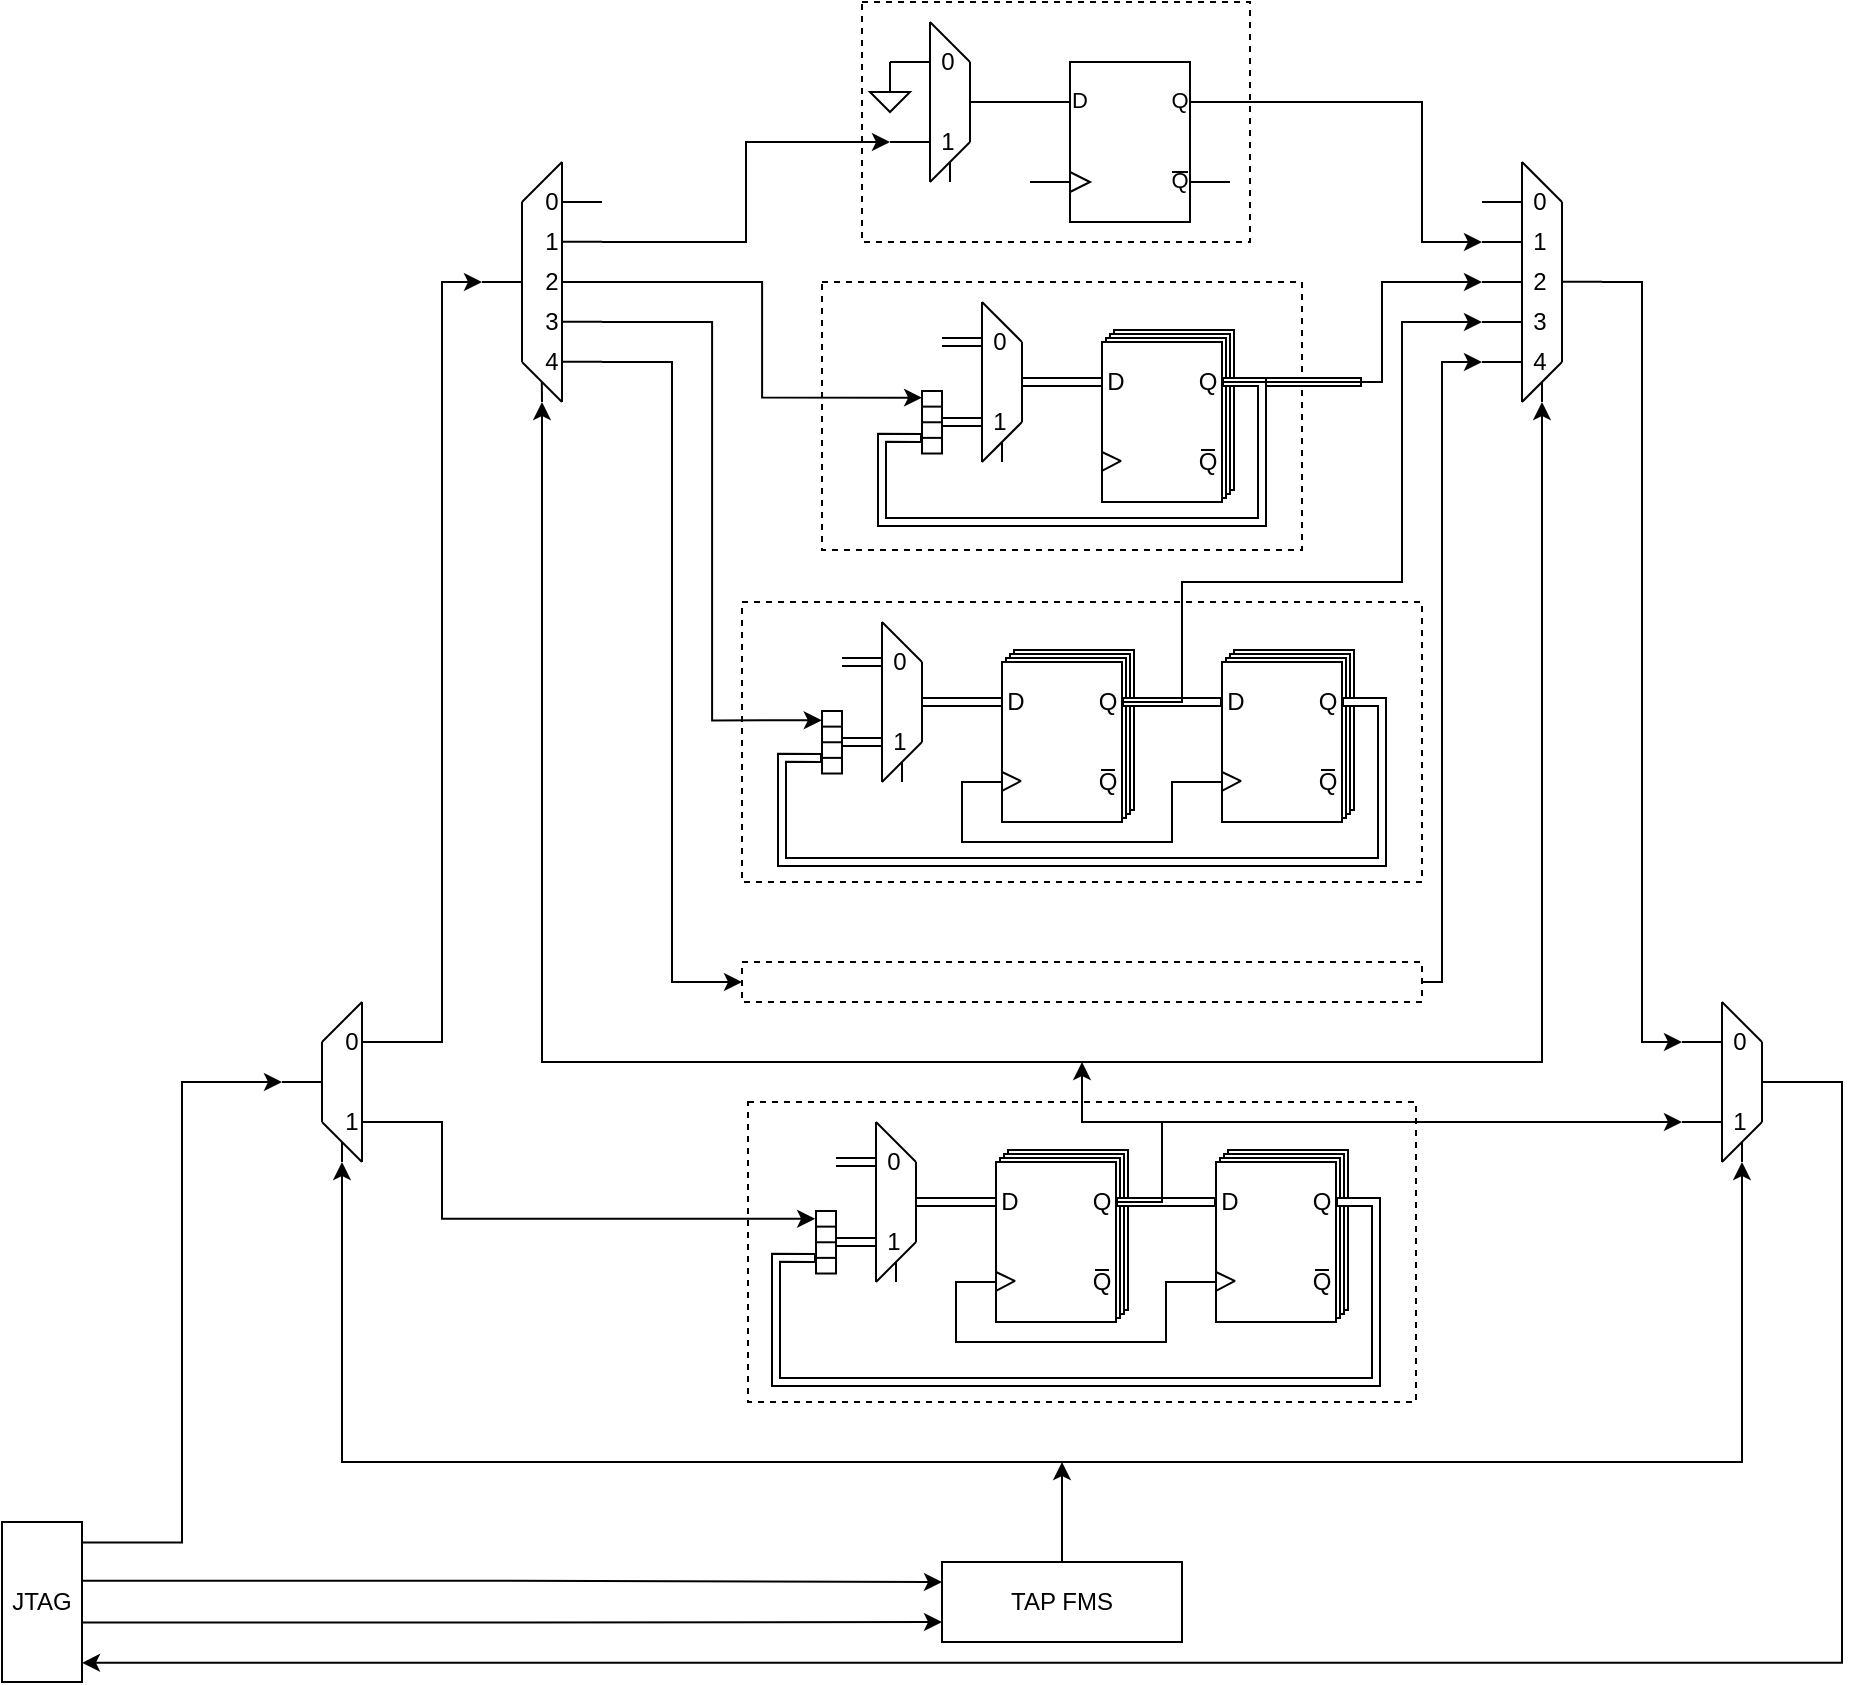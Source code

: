 <mxfile version="24.4.13" type="github">
  <diagram name="第 1 页" id="Ik-g8sNIh_6q8OoHqGbS">
    <mxGraphModel dx="2389" dy="844" grid="1" gridSize="10" guides="1" tooltips="1" connect="1" arrows="1" fold="1" page="1" pageScale="1" pageWidth="827" pageHeight="1169" math="0" shadow="0">
      <root>
        <mxCell id="0" />
        <mxCell id="1" parent="0" />
        <mxCell id="hj5V9L2vQso6mufphsfm-173" value="" style="rounded=0;whiteSpace=wrap;html=1;fillColor=none;dashed=1;" vertex="1" parent="1">
          <mxGeometry x="253" y="930" width="334" height="150" as="geometry" />
        </mxCell>
        <mxCell id="hj5V9L2vQso6mufphsfm-175" value="" style="rounded=0;whiteSpace=wrap;html=1;fillColor=none;dashed=1;" vertex="1" parent="1">
          <mxGeometry x="250" y="680" width="340" height="140" as="geometry" />
        </mxCell>
        <mxCell id="hj5V9L2vQso6mufphsfm-26" value="" style="rounded=0;whiteSpace=wrap;html=1;fillColor=none;dashed=1;" vertex="1" parent="1">
          <mxGeometry x="310" y="380" width="194" height="120" as="geometry" />
        </mxCell>
        <mxCell id="hj5V9L2vQso6mufphsfm-1" value="" style="group;" vertex="1" connectable="0" parent="1">
          <mxGeometry x="430" y="544" width="100" height="110" as="geometry" />
        </mxCell>
        <mxCell id="hj5V9L2vQso6mufphsfm-174" value="" style="rounded=0;whiteSpace=wrap;html=1;fillColor=none;dashed=1;" vertex="1" parent="hj5V9L2vQso6mufphsfm-1">
          <mxGeometry x="-140" y="-24" width="240" height="134" as="geometry" />
        </mxCell>
        <mxCell id="hj5V9L2vQso6mufphsfm-2" value="" style="whiteSpace=wrap;html=1;container=0;" vertex="1" parent="hj5V9L2vQso6mufphsfm-1">
          <mxGeometry x="6" width="60" height="80" as="geometry" />
        </mxCell>
        <mxCell id="hj5V9L2vQso6mufphsfm-3" value="" style="whiteSpace=wrap;html=1;container=0;" vertex="1" parent="hj5V9L2vQso6mufphsfm-1">
          <mxGeometry x="4" y="2" width="60" height="80" as="geometry" />
        </mxCell>
        <mxCell id="hj5V9L2vQso6mufphsfm-4" value="" style="whiteSpace=wrap;html=1;container=0;" vertex="1" parent="hj5V9L2vQso6mufphsfm-1">
          <mxGeometry x="2" y="4" width="60" height="80" as="geometry" />
        </mxCell>
        <mxCell id="hj5V9L2vQso6mufphsfm-5" value="" style="whiteSpace=wrap;html=1;container=0;" vertex="1" parent="hj5V9L2vQso6mufphsfm-1">
          <mxGeometry y="6" width="60" height="80" as="geometry" />
        </mxCell>
        <mxCell id="hj5V9L2vQso6mufphsfm-6" value="" style="whiteSpace=wrap;html=1;container=0;" vertex="1" parent="hj5V9L2vQso6mufphsfm-1">
          <mxGeometry y="6" width="60" height="80" as="geometry" />
        </mxCell>
        <mxCell id="hj5V9L2vQso6mufphsfm-7" value="" style="edgeStyle=none;orthogonalLoop=1;jettySize=auto;html=1;rounded=0;exitX=-0.001;exitY=0.645;exitDx=0;exitDy=0;exitPerimeter=0;entryX=0.296;entryY=0.752;entryDx=0;entryDy=0;entryPerimeter=0;endArrow=none;endFill=0;" edge="1" parent="hj5V9L2vQso6mufphsfm-1">
          <mxGeometry width="80" relative="1" as="geometry">
            <mxPoint y="61" as="sourcePoint" />
            <mxPoint x="9.6" y="65.56" as="targetPoint" />
            <Array as="points" />
          </mxGeometry>
        </mxCell>
        <mxCell id="hj5V9L2vQso6mufphsfm-8" value="" style="edgeStyle=none;orthogonalLoop=1;jettySize=auto;html=1;rounded=0;exitX=-0.001;exitY=0.645;exitDx=0;exitDy=0;exitPerimeter=0;entryX=0.025;entryY=0.801;entryDx=0;entryDy=0;entryPerimeter=0;endArrow=none;endFill=0;" edge="1" parent="hj5V9L2vQso6mufphsfm-1">
          <mxGeometry width="80" relative="1" as="geometry">
            <mxPoint y="70.4" as="sourcePoint" />
            <mxPoint x="9.5" y="65.48" as="targetPoint" />
            <Array as="points" />
          </mxGeometry>
        </mxCell>
        <mxCell id="hj5V9L2vQso6mufphsfm-9" value="D" style="text;align=center;html=1;verticalAlign=middle;whiteSpace=wrap;rounded=0;container=0;" vertex="1" parent="hj5V9L2vQso6mufphsfm-1">
          <mxGeometry y="20" width="14" height="12" as="geometry" />
        </mxCell>
        <mxCell id="hj5V9L2vQso6mufphsfm-10" value="Q" style="text;align=center;html=1;verticalAlign=middle;whiteSpace=wrap;rounded=0;container=0;" vertex="1" parent="hj5V9L2vQso6mufphsfm-1">
          <mxGeometry x="46" y="20" width="14" height="12" as="geometry" />
        </mxCell>
        <mxCell id="hj5V9L2vQso6mufphsfm-11" value="Q" style="text;align=center;html=1;verticalAlign=middle;whiteSpace=wrap;rounded=0;container=0;" vertex="1" parent="hj5V9L2vQso6mufphsfm-1">
          <mxGeometry x="46" y="60" width="14" height="12" as="geometry" />
        </mxCell>
        <mxCell id="hj5V9L2vQso6mufphsfm-12" value="" style="edgeStyle=none;orthogonalLoop=1;jettySize=auto;html=1;rounded=0;entryX=0.75;entryY=0;entryDx=0;entryDy=0;endArrow=none;endFill=0;exitX=0.25;exitY=0;exitDx=0;exitDy=0;" edge="1" parent="hj5V9L2vQso6mufphsfm-1" source="hj5V9L2vQso6mufphsfm-11" target="hj5V9L2vQso6mufphsfm-11">
          <mxGeometry width="80" relative="1" as="geometry">
            <mxPoint x="-78" y="2" as="sourcePoint" />
            <mxPoint x="-48" y="-28" as="targetPoint" />
            <Array as="points" />
          </mxGeometry>
        </mxCell>
        <mxCell id="hj5V9L2vQso6mufphsfm-73" style="edgeStyle=orthogonalEdgeStyle;rounded=0;orthogonalLoop=1;jettySize=auto;html=1;exitX=1;exitY=0.5;exitDx=0;exitDy=0;shape=flexArrow;endArrow=none;endFill=0;width=4;fillColor=default;" edge="1" parent="hj5V9L2vQso6mufphsfm-1" source="hj5V9L2vQso6mufphsfm-10">
          <mxGeometry relative="1" as="geometry">
            <mxPoint x="130" y="26.01" as="targetPoint" />
          </mxGeometry>
        </mxCell>
        <mxCell id="hj5V9L2vQso6mufphsfm-25" style="edgeStyle=orthogonalEdgeStyle;rounded=0;orthogonalLoop=1;jettySize=auto;html=1;exitX=0;exitY=0.25;exitDx=0;exitDy=0;exitPerimeter=0;entryX=1;entryY=0.5;entryDx=0;entryDy=0;endArrow=none;endFill=0;" edge="1" parent="1" source="hj5V9L2vQso6mufphsfm-13" target="hj5V9L2vQso6mufphsfm-14">
          <mxGeometry relative="1" as="geometry" />
        </mxCell>
        <mxCell id="hj5V9L2vQso6mufphsfm-13" value="" style="verticalLabelPosition=bottom;shadow=0;dashed=0;align=center;html=1;verticalAlign=top;shape=mxgraph.electrical.logic_gates.d_type_flip-flop;" vertex="1" parent="1">
          <mxGeometry x="394" y="410" width="100" height="80" as="geometry" />
        </mxCell>
        <mxCell id="hj5V9L2vQso6mufphsfm-14" value="" style="group;connectable=1;" vertex="1" connectable="0" parent="1">
          <mxGeometry x="324" y="390" width="60" height="80" as="geometry" />
        </mxCell>
        <mxCell id="hj5V9L2vQso6mufphsfm-15" value="" style="edgeStyle=none;orthogonalLoop=1;jettySize=auto;html=1;rounded=0;endArrow=none;endFill=0;" edge="1" parent="hj5V9L2vQso6mufphsfm-14">
          <mxGeometry width="80" relative="1" as="geometry">
            <mxPoint x="20" y="80" as="sourcePoint" />
            <mxPoint x="20" as="targetPoint" />
            <Array as="points" />
          </mxGeometry>
        </mxCell>
        <mxCell id="hj5V9L2vQso6mufphsfm-16" value="" style="edgeStyle=none;orthogonalLoop=1;jettySize=auto;html=1;rounded=0;endArrow=none;endFill=0;" edge="1" parent="hj5V9L2vQso6mufphsfm-14">
          <mxGeometry width="80" relative="1" as="geometry">
            <mxPoint x="40" y="60" as="sourcePoint" />
            <mxPoint x="40" y="20" as="targetPoint" />
            <Array as="points" />
          </mxGeometry>
        </mxCell>
        <mxCell id="hj5V9L2vQso6mufphsfm-17" value="" style="edgeStyle=none;orthogonalLoop=1;jettySize=auto;html=1;rounded=0;endArrow=none;endFill=0;" edge="1" parent="hj5V9L2vQso6mufphsfm-14">
          <mxGeometry width="80" relative="1" as="geometry">
            <mxPoint x="60" y="40" as="sourcePoint" />
            <mxPoint x="40" y="40" as="targetPoint" />
            <Array as="points" />
          </mxGeometry>
        </mxCell>
        <mxCell id="hj5V9L2vQso6mufphsfm-18" value="" style="edgeStyle=none;orthogonalLoop=1;jettySize=auto;html=1;rounded=0;endArrow=none;endFill=0;" edge="1" parent="hj5V9L2vQso6mufphsfm-14">
          <mxGeometry width="80" relative="1" as="geometry">
            <mxPoint x="20" y="20" as="sourcePoint" />
            <mxPoint y="20" as="targetPoint" />
            <Array as="points" />
          </mxGeometry>
        </mxCell>
        <mxCell id="hj5V9L2vQso6mufphsfm-19" value="" style="edgeStyle=none;orthogonalLoop=1;jettySize=auto;html=1;rounded=0;endArrow=none;endFill=0;" edge="1" parent="hj5V9L2vQso6mufphsfm-14">
          <mxGeometry width="80" relative="1" as="geometry">
            <mxPoint x="20" y="60" as="sourcePoint" />
            <mxPoint y="60" as="targetPoint" />
            <Array as="points" />
          </mxGeometry>
        </mxCell>
        <mxCell id="hj5V9L2vQso6mufphsfm-20" value="" style="edgeStyle=none;orthogonalLoop=1;jettySize=auto;html=1;rounded=0;endArrow=none;endFill=0;" edge="1" parent="hj5V9L2vQso6mufphsfm-14">
          <mxGeometry width="80" relative="1" as="geometry">
            <mxPoint x="40" y="20" as="sourcePoint" />
            <mxPoint x="20" as="targetPoint" />
            <Array as="points" />
          </mxGeometry>
        </mxCell>
        <mxCell id="hj5V9L2vQso6mufphsfm-21" value="" style="edgeStyle=none;orthogonalLoop=1;jettySize=auto;html=1;rounded=0;endArrow=none;endFill=0;" edge="1" parent="hj5V9L2vQso6mufphsfm-14">
          <mxGeometry width="80" relative="1" as="geometry">
            <mxPoint x="40" y="60" as="sourcePoint" />
            <mxPoint x="20" y="80" as="targetPoint" />
            <Array as="points" />
          </mxGeometry>
        </mxCell>
        <mxCell id="hj5V9L2vQso6mufphsfm-22" value="" style="edgeStyle=none;orthogonalLoop=1;jettySize=auto;html=1;rounded=0;endArrow=none;endFill=0;" edge="1" parent="hj5V9L2vQso6mufphsfm-14">
          <mxGeometry width="80" relative="1" as="geometry">
            <mxPoint x="30" y="80.0" as="sourcePoint" />
            <mxPoint x="30" y="70" as="targetPoint" />
            <Array as="points" />
          </mxGeometry>
        </mxCell>
        <mxCell id="hj5V9L2vQso6mufphsfm-23" value="0" style="text;strokeColor=none;align=center;fillColor=none;html=1;verticalAlign=middle;whiteSpace=wrap;rounded=0;" vertex="1" parent="hj5V9L2vQso6mufphsfm-14">
          <mxGeometry x="24" y="10" width="10" height="20" as="geometry" />
        </mxCell>
        <mxCell id="hj5V9L2vQso6mufphsfm-24" value="1" style="text;strokeColor=none;align=center;fillColor=none;html=1;verticalAlign=middle;whiteSpace=wrap;rounded=0;" vertex="1" parent="hj5V9L2vQso6mufphsfm-14">
          <mxGeometry x="24" y="50" width="10" height="20" as="geometry" />
        </mxCell>
        <mxCell id="hj5V9L2vQso6mufphsfm-27" style="edgeStyle=orthogonalEdgeStyle;rounded=0;orthogonalLoop=1;jettySize=auto;html=1;exitX=0;exitY=0.25;exitDx=0;exitDy=0;endArrow=none;endFill=0;" edge="1" parent="1" source="hj5V9L2vQso6mufphsfm-14">
          <mxGeometry relative="1" as="geometry">
            <mxPoint x="324" y="420" as="targetPoint" />
          </mxGeometry>
        </mxCell>
        <mxCell id="hj5V9L2vQso6mufphsfm-28" value="" style="pointerEvents=1;verticalLabelPosition=bottom;shadow=0;dashed=0;align=center;html=1;verticalAlign=top;shape=mxgraph.electrical.signal_sources.signal_ground;" vertex="1" parent="1">
          <mxGeometry x="314" y="420" width="20" height="15" as="geometry" />
        </mxCell>
        <mxCell id="hj5V9L2vQso6mufphsfm-40" style="edgeStyle=orthogonalEdgeStyle;rounded=0;orthogonalLoop=1;jettySize=auto;html=1;exitX=1;exitY=0.5;exitDx=0;exitDy=0;entryX=0;entryY=0.5;entryDx=0;entryDy=0;endArrow=none;endFill=0;shape=link;" edge="1" parent="1" target="hj5V9L2vQso6mufphsfm-9">
          <mxGeometry relative="1" as="geometry">
            <mxPoint x="410" y="570" as="sourcePoint" />
          </mxGeometry>
        </mxCell>
        <mxCell id="hj5V9L2vQso6mufphsfm-52" value="" style="group;connectable=1;" vertex="1" connectable="0" parent="1">
          <mxGeometry x="350" y="530" width="60" height="80" as="geometry" />
        </mxCell>
        <mxCell id="hj5V9L2vQso6mufphsfm-53" value="" style="edgeStyle=none;orthogonalLoop=1;jettySize=auto;html=1;rounded=0;endArrow=none;endFill=0;" edge="1" parent="hj5V9L2vQso6mufphsfm-52">
          <mxGeometry width="80" relative="1" as="geometry">
            <mxPoint x="20" y="80" as="sourcePoint" />
            <mxPoint x="20" as="targetPoint" />
            <Array as="points" />
          </mxGeometry>
        </mxCell>
        <mxCell id="hj5V9L2vQso6mufphsfm-54" value="" style="edgeStyle=none;orthogonalLoop=1;jettySize=auto;html=1;rounded=0;endArrow=none;endFill=0;" edge="1" parent="hj5V9L2vQso6mufphsfm-52">
          <mxGeometry width="80" relative="1" as="geometry">
            <mxPoint x="40" y="60" as="sourcePoint" />
            <mxPoint x="40" y="20" as="targetPoint" />
            <Array as="points" />
          </mxGeometry>
        </mxCell>
        <mxCell id="hj5V9L2vQso6mufphsfm-55" value="" style="edgeStyle=none;orthogonalLoop=1;jettySize=auto;html=1;rounded=0;endArrow=none;endFill=0;shape=link;" edge="1" parent="hj5V9L2vQso6mufphsfm-52">
          <mxGeometry width="80" relative="1" as="geometry">
            <mxPoint x="60" y="40" as="sourcePoint" />
            <mxPoint x="40" y="40" as="targetPoint" />
            <Array as="points" />
          </mxGeometry>
        </mxCell>
        <mxCell id="hj5V9L2vQso6mufphsfm-56" value="" style="edgeStyle=none;orthogonalLoop=1;jettySize=auto;html=1;rounded=0;endArrow=none;endFill=0;shape=link;" edge="1" parent="hj5V9L2vQso6mufphsfm-52">
          <mxGeometry width="80" relative="1" as="geometry">
            <mxPoint x="20" y="20" as="sourcePoint" />
            <mxPoint y="20" as="targetPoint" />
            <Array as="points" />
          </mxGeometry>
        </mxCell>
        <mxCell id="hj5V9L2vQso6mufphsfm-57" value="" style="edgeStyle=none;orthogonalLoop=1;jettySize=auto;html=1;rounded=0;endArrow=none;endFill=0;shape=link;" edge="1" parent="hj5V9L2vQso6mufphsfm-52">
          <mxGeometry width="80" relative="1" as="geometry">
            <mxPoint x="20" y="60" as="sourcePoint" />
            <mxPoint y="60" as="targetPoint" />
            <Array as="points" />
          </mxGeometry>
        </mxCell>
        <mxCell id="hj5V9L2vQso6mufphsfm-58" value="" style="edgeStyle=none;orthogonalLoop=1;jettySize=auto;html=1;rounded=0;endArrow=none;endFill=0;" edge="1" parent="hj5V9L2vQso6mufphsfm-52">
          <mxGeometry width="80" relative="1" as="geometry">
            <mxPoint x="40" y="20" as="sourcePoint" />
            <mxPoint x="20" as="targetPoint" />
            <Array as="points" />
          </mxGeometry>
        </mxCell>
        <mxCell id="hj5V9L2vQso6mufphsfm-59" value="" style="edgeStyle=none;orthogonalLoop=1;jettySize=auto;html=1;rounded=0;endArrow=none;endFill=0;" edge="1" parent="hj5V9L2vQso6mufphsfm-52">
          <mxGeometry width="80" relative="1" as="geometry">
            <mxPoint x="40" y="60" as="sourcePoint" />
            <mxPoint x="20" y="80" as="targetPoint" />
            <Array as="points" />
          </mxGeometry>
        </mxCell>
        <mxCell id="hj5V9L2vQso6mufphsfm-60" value="" style="edgeStyle=none;orthogonalLoop=1;jettySize=auto;html=1;rounded=0;endArrow=none;endFill=0;" edge="1" parent="hj5V9L2vQso6mufphsfm-52">
          <mxGeometry width="80" relative="1" as="geometry">
            <mxPoint x="30" y="80.0" as="sourcePoint" />
            <mxPoint x="30" y="70" as="targetPoint" />
            <Array as="points" />
          </mxGeometry>
        </mxCell>
        <mxCell id="hj5V9L2vQso6mufphsfm-61" value="0" style="text;strokeColor=none;align=center;fillColor=none;html=1;verticalAlign=middle;whiteSpace=wrap;rounded=0;" vertex="1" parent="hj5V9L2vQso6mufphsfm-52">
          <mxGeometry x="24" y="10" width="10" height="20" as="geometry" />
        </mxCell>
        <mxCell id="hj5V9L2vQso6mufphsfm-62" value="1" style="text;strokeColor=none;align=center;fillColor=none;html=1;verticalAlign=middle;whiteSpace=wrap;rounded=0;" vertex="1" parent="hj5V9L2vQso6mufphsfm-52">
          <mxGeometry x="24" y="50" width="10" height="20" as="geometry" />
        </mxCell>
        <mxCell id="hj5V9L2vQso6mufphsfm-63" value="" style="whiteSpace=wrap;html=1;rotation=-90;" vertex="1" parent="1">
          <mxGeometry x="329.38" y="585.13" width="31.25" height="10" as="geometry" />
        </mxCell>
        <mxCell id="hj5V9L2vQso6mufphsfm-66" style="edgeStyle=orthogonalEdgeStyle;rounded=0;orthogonalLoop=1;jettySize=auto;html=1;exitX=0.75;exitY=0;exitDx=0;exitDy=0;entryX=0.75;entryY=1;entryDx=0;entryDy=0;endArrow=none;endFill=0;" edge="1" parent="1" source="hj5V9L2vQso6mufphsfm-63" target="hj5V9L2vQso6mufphsfm-63">
          <mxGeometry relative="1" as="geometry" />
        </mxCell>
        <mxCell id="hj5V9L2vQso6mufphsfm-67" style="edgeStyle=orthogonalEdgeStyle;rounded=0;orthogonalLoop=1;jettySize=auto;html=1;exitX=0.5;exitY=0;exitDx=0;exitDy=0;entryX=0.5;entryY=1;entryDx=0;entryDy=0;endArrow=none;endFill=0;" edge="1" parent="1" source="hj5V9L2vQso6mufphsfm-63" target="hj5V9L2vQso6mufphsfm-63">
          <mxGeometry relative="1" as="geometry" />
        </mxCell>
        <mxCell id="hj5V9L2vQso6mufphsfm-68" style="edgeStyle=orthogonalEdgeStyle;rounded=0;orthogonalLoop=1;jettySize=auto;html=1;exitX=0.25;exitY=0;exitDx=0;exitDy=0;entryX=0.25;entryY=1;entryDx=0;entryDy=0;endArrow=none;endFill=0;" edge="1" parent="1" source="hj5V9L2vQso6mufphsfm-63" target="hj5V9L2vQso6mufphsfm-63">
          <mxGeometry relative="1" as="geometry" />
        </mxCell>
        <mxCell id="hj5V9L2vQso6mufphsfm-72" value="" style="edgeStyle=orthogonalEdgeStyle;rounded=0;orthogonalLoop=1;jettySize=auto;html=1;entryX=0.25;entryY=0;entryDx=0;entryDy=0;shape=flexArrow;exitX=1;exitY=0.5;exitDx=0;exitDy=0;endArrow=none;endFill=0;width=4;fillColor=default;" edge="1" parent="1" source="hj5V9L2vQso6mufphsfm-10" target="hj5V9L2vQso6mufphsfm-63">
          <mxGeometry relative="1" as="geometry">
            <mxPoint x="500" y="570" as="sourcePoint" />
            <mxPoint x="340" y="598" as="targetPoint" />
            <Array as="points">
              <mxPoint x="510" y="570" />
              <mxPoint x="510" y="640" />
              <mxPoint x="320" y="640" />
              <mxPoint x="320" y="598" />
            </Array>
          </mxGeometry>
        </mxCell>
        <mxCell id="hj5V9L2vQso6mufphsfm-74" value="" style="group;" vertex="1" connectable="0" parent="1">
          <mxGeometry x="377" y="954" width="66" height="86" as="geometry" />
        </mxCell>
        <mxCell id="hj5V9L2vQso6mufphsfm-75" value="" style="whiteSpace=wrap;html=1;container=0;" vertex="1" parent="hj5V9L2vQso6mufphsfm-74">
          <mxGeometry x="6" width="60" height="80" as="geometry" />
        </mxCell>
        <mxCell id="hj5V9L2vQso6mufphsfm-76" value="" style="whiteSpace=wrap;html=1;container=0;" vertex="1" parent="hj5V9L2vQso6mufphsfm-74">
          <mxGeometry x="4" y="2" width="60" height="80" as="geometry" />
        </mxCell>
        <mxCell id="hj5V9L2vQso6mufphsfm-77" value="" style="whiteSpace=wrap;html=1;container=0;" vertex="1" parent="hj5V9L2vQso6mufphsfm-74">
          <mxGeometry x="2" y="4" width="60" height="80" as="geometry" />
        </mxCell>
        <mxCell id="hj5V9L2vQso6mufphsfm-78" value="" style="whiteSpace=wrap;html=1;container=0;" vertex="1" parent="hj5V9L2vQso6mufphsfm-74">
          <mxGeometry y="6" width="60" height="80" as="geometry" />
        </mxCell>
        <mxCell id="hj5V9L2vQso6mufphsfm-79" value="" style="whiteSpace=wrap;html=1;container=0;" vertex="1" parent="hj5V9L2vQso6mufphsfm-74">
          <mxGeometry y="6" width="60" height="80" as="geometry" />
        </mxCell>
        <mxCell id="hj5V9L2vQso6mufphsfm-80" value="" style="edgeStyle=none;orthogonalLoop=1;jettySize=auto;html=1;rounded=0;exitX=-0.001;exitY=0.645;exitDx=0;exitDy=0;exitPerimeter=0;entryX=0.296;entryY=0.752;entryDx=0;entryDy=0;entryPerimeter=0;endArrow=none;endFill=0;" edge="1" parent="hj5V9L2vQso6mufphsfm-74">
          <mxGeometry width="80" relative="1" as="geometry">
            <mxPoint y="61" as="sourcePoint" />
            <mxPoint x="9.6" y="65.56" as="targetPoint" />
            <Array as="points" />
          </mxGeometry>
        </mxCell>
        <mxCell id="hj5V9L2vQso6mufphsfm-81" value="" style="edgeStyle=none;orthogonalLoop=1;jettySize=auto;html=1;rounded=0;exitX=-0.001;exitY=0.645;exitDx=0;exitDy=0;exitPerimeter=0;entryX=0.025;entryY=0.801;entryDx=0;entryDy=0;entryPerimeter=0;endArrow=none;endFill=0;" edge="1" parent="hj5V9L2vQso6mufphsfm-74">
          <mxGeometry width="80" relative="1" as="geometry">
            <mxPoint y="70.4" as="sourcePoint" />
            <mxPoint x="9.5" y="65.48" as="targetPoint" />
            <Array as="points" />
          </mxGeometry>
        </mxCell>
        <mxCell id="hj5V9L2vQso6mufphsfm-82" value="D" style="text;strokeColor=none;align=center;fillColor=none;html=1;verticalAlign=middle;whiteSpace=wrap;rounded=0;container=0;" vertex="1" parent="hj5V9L2vQso6mufphsfm-74">
          <mxGeometry y="20" width="14" height="12" as="geometry" />
        </mxCell>
        <mxCell id="hj5V9L2vQso6mufphsfm-243" style="edgeStyle=orthogonalEdgeStyle;rounded=0;orthogonalLoop=1;jettySize=auto;html=1;exitX=1;exitY=0.5;exitDx=0;exitDy=0;" edge="1" parent="hj5V9L2vQso6mufphsfm-74" source="hj5V9L2vQso6mufphsfm-84">
          <mxGeometry relative="1" as="geometry">
            <mxPoint x="43" y="-44" as="targetPoint" />
            <Array as="points">
              <mxPoint x="83" y="26" />
              <mxPoint x="83" y="-14" />
              <mxPoint x="43" y="-14" />
            </Array>
          </mxGeometry>
        </mxCell>
        <mxCell id="hj5V9L2vQso6mufphsfm-84" value="Q" style="text;strokeColor=none;align=center;fillColor=none;html=1;verticalAlign=middle;whiteSpace=wrap;rounded=0;container=0;" vertex="1" parent="hj5V9L2vQso6mufphsfm-74">
          <mxGeometry x="46" y="20" width="14" height="12" as="geometry" />
        </mxCell>
        <mxCell id="hj5V9L2vQso6mufphsfm-85" value="Q" style="text;strokeColor=none;align=center;fillColor=none;html=1;verticalAlign=middle;whiteSpace=wrap;rounded=0;container=0;" vertex="1" parent="hj5V9L2vQso6mufphsfm-74">
          <mxGeometry x="46" y="60" width="14" height="12" as="geometry" />
        </mxCell>
        <mxCell id="hj5V9L2vQso6mufphsfm-86" value="" style="edgeStyle=none;orthogonalLoop=1;jettySize=auto;html=1;rounded=0;entryX=0.75;entryY=0;entryDx=0;entryDy=0;endArrow=none;endFill=0;exitX=0.25;exitY=0;exitDx=0;exitDy=0;" edge="1" parent="hj5V9L2vQso6mufphsfm-74" source="hj5V9L2vQso6mufphsfm-85" target="hj5V9L2vQso6mufphsfm-85">
          <mxGeometry width="80" relative="1" as="geometry">
            <mxPoint x="-78" y="2" as="sourcePoint" />
            <mxPoint x="-48" y="-28" as="targetPoint" />
            <Array as="points" />
          </mxGeometry>
        </mxCell>
        <mxCell id="hj5V9L2vQso6mufphsfm-87" style="edgeStyle=orthogonalEdgeStyle;rounded=0;orthogonalLoop=1;jettySize=auto;html=1;exitX=1;exitY=0.5;exitDx=0;exitDy=0;entryX=0;entryY=0.5;entryDx=0;entryDy=0;endArrow=none;endFill=0;shape=link;" edge="1" parent="1" target="hj5V9L2vQso6mufphsfm-82">
          <mxGeometry relative="1" as="geometry">
            <mxPoint x="357" y="980" as="sourcePoint" />
          </mxGeometry>
        </mxCell>
        <mxCell id="hj5V9L2vQso6mufphsfm-88" value="" style="group;connectable=1;" vertex="1" connectable="0" parent="1">
          <mxGeometry x="297" y="940" width="60" height="80" as="geometry" />
        </mxCell>
        <mxCell id="hj5V9L2vQso6mufphsfm-89" value="" style="edgeStyle=none;orthogonalLoop=1;jettySize=auto;html=1;rounded=0;endArrow=none;endFill=0;" edge="1" parent="hj5V9L2vQso6mufphsfm-88">
          <mxGeometry width="80" relative="1" as="geometry">
            <mxPoint x="20" y="80" as="sourcePoint" />
            <mxPoint x="20" as="targetPoint" />
            <Array as="points" />
          </mxGeometry>
        </mxCell>
        <mxCell id="hj5V9L2vQso6mufphsfm-90" value="" style="edgeStyle=none;orthogonalLoop=1;jettySize=auto;html=1;rounded=0;endArrow=none;endFill=0;" edge="1" parent="hj5V9L2vQso6mufphsfm-88">
          <mxGeometry width="80" relative="1" as="geometry">
            <mxPoint x="40" y="60" as="sourcePoint" />
            <mxPoint x="40" y="20" as="targetPoint" />
            <Array as="points" />
          </mxGeometry>
        </mxCell>
        <mxCell id="hj5V9L2vQso6mufphsfm-91" value="" style="edgeStyle=none;orthogonalLoop=1;jettySize=auto;html=1;rounded=0;endArrow=none;endFill=0;shape=link;" edge="1" parent="hj5V9L2vQso6mufphsfm-88">
          <mxGeometry width="80" relative="1" as="geometry">
            <mxPoint x="60" y="40" as="sourcePoint" />
            <mxPoint x="40" y="40" as="targetPoint" />
            <Array as="points" />
          </mxGeometry>
        </mxCell>
        <mxCell id="hj5V9L2vQso6mufphsfm-92" value="" style="edgeStyle=none;orthogonalLoop=1;jettySize=auto;html=1;rounded=0;endArrow=none;endFill=0;shape=link;" edge="1" parent="hj5V9L2vQso6mufphsfm-88">
          <mxGeometry width="80" relative="1" as="geometry">
            <mxPoint x="20" y="20" as="sourcePoint" />
            <mxPoint y="20" as="targetPoint" />
            <Array as="points" />
          </mxGeometry>
        </mxCell>
        <mxCell id="hj5V9L2vQso6mufphsfm-93" value="" style="edgeStyle=none;orthogonalLoop=1;jettySize=auto;html=1;rounded=0;endArrow=none;endFill=0;shape=link;" edge="1" parent="hj5V9L2vQso6mufphsfm-88">
          <mxGeometry width="80" relative="1" as="geometry">
            <mxPoint x="20" y="60" as="sourcePoint" />
            <mxPoint y="60" as="targetPoint" />
            <Array as="points" />
          </mxGeometry>
        </mxCell>
        <mxCell id="hj5V9L2vQso6mufphsfm-94" value="" style="edgeStyle=none;orthogonalLoop=1;jettySize=auto;html=1;rounded=0;endArrow=none;endFill=0;" edge="1" parent="hj5V9L2vQso6mufphsfm-88">
          <mxGeometry width="80" relative="1" as="geometry">
            <mxPoint x="40" y="20" as="sourcePoint" />
            <mxPoint x="20" as="targetPoint" />
            <Array as="points" />
          </mxGeometry>
        </mxCell>
        <mxCell id="hj5V9L2vQso6mufphsfm-95" value="" style="edgeStyle=none;orthogonalLoop=1;jettySize=auto;html=1;rounded=0;endArrow=none;endFill=0;" edge="1" parent="hj5V9L2vQso6mufphsfm-88">
          <mxGeometry width="80" relative="1" as="geometry">
            <mxPoint x="40" y="60" as="sourcePoint" />
            <mxPoint x="20" y="80" as="targetPoint" />
            <Array as="points" />
          </mxGeometry>
        </mxCell>
        <mxCell id="hj5V9L2vQso6mufphsfm-96" value="" style="edgeStyle=none;orthogonalLoop=1;jettySize=auto;html=1;rounded=0;endArrow=none;endFill=0;" edge="1" parent="hj5V9L2vQso6mufphsfm-88">
          <mxGeometry width="80" relative="1" as="geometry">
            <mxPoint x="30" y="80.0" as="sourcePoint" />
            <mxPoint x="30" y="70" as="targetPoint" />
            <Array as="points" />
          </mxGeometry>
        </mxCell>
        <mxCell id="hj5V9L2vQso6mufphsfm-97" value="0" style="text;strokeColor=none;align=center;fillColor=none;html=1;verticalAlign=middle;whiteSpace=wrap;rounded=0;" vertex="1" parent="hj5V9L2vQso6mufphsfm-88">
          <mxGeometry x="24" y="10" width="10" height="20" as="geometry" />
        </mxCell>
        <mxCell id="hj5V9L2vQso6mufphsfm-98" value="1" style="text;strokeColor=none;align=center;fillColor=none;html=1;verticalAlign=middle;whiteSpace=wrap;rounded=0;" vertex="1" parent="hj5V9L2vQso6mufphsfm-88">
          <mxGeometry x="24" y="50" width="10" height="20" as="geometry" />
        </mxCell>
        <mxCell id="hj5V9L2vQso6mufphsfm-100" value="" style="whiteSpace=wrap;html=1;rotation=-90;" vertex="1" parent="1">
          <mxGeometry x="276.38" y="995.13" width="31.25" height="10" as="geometry" />
        </mxCell>
        <mxCell id="hj5V9L2vQso6mufphsfm-101" style="edgeStyle=orthogonalEdgeStyle;rounded=0;orthogonalLoop=1;jettySize=auto;html=1;exitX=0.75;exitY=0;exitDx=0;exitDy=0;entryX=0.75;entryY=1;entryDx=0;entryDy=0;endArrow=none;endFill=0;" edge="1" parent="1" source="hj5V9L2vQso6mufphsfm-100" target="hj5V9L2vQso6mufphsfm-100">
          <mxGeometry relative="1" as="geometry" />
        </mxCell>
        <mxCell id="hj5V9L2vQso6mufphsfm-102" style="edgeStyle=orthogonalEdgeStyle;rounded=0;orthogonalLoop=1;jettySize=auto;html=1;exitX=0.5;exitY=0;exitDx=0;exitDy=0;entryX=0.5;entryY=1;entryDx=0;entryDy=0;endArrow=none;endFill=0;" edge="1" parent="1" source="hj5V9L2vQso6mufphsfm-100" target="hj5V9L2vQso6mufphsfm-100">
          <mxGeometry relative="1" as="geometry" />
        </mxCell>
        <mxCell id="hj5V9L2vQso6mufphsfm-103" style="edgeStyle=orthogonalEdgeStyle;rounded=0;orthogonalLoop=1;jettySize=auto;html=1;exitX=0.25;exitY=0;exitDx=0;exitDy=0;entryX=0.25;entryY=1;entryDx=0;entryDy=0;endArrow=none;endFill=0;" edge="1" parent="1" source="hj5V9L2vQso6mufphsfm-100" target="hj5V9L2vQso6mufphsfm-100">
          <mxGeometry relative="1" as="geometry" />
        </mxCell>
        <mxCell id="hj5V9L2vQso6mufphsfm-105" value="" style="group;" vertex="1" connectable="0" parent="1">
          <mxGeometry x="487" y="954" width="66" height="86" as="geometry" />
        </mxCell>
        <mxCell id="hj5V9L2vQso6mufphsfm-106" value="" style="whiteSpace=wrap;html=1;container=0;" vertex="1" parent="hj5V9L2vQso6mufphsfm-105">
          <mxGeometry x="6" width="60" height="80" as="geometry" />
        </mxCell>
        <mxCell id="hj5V9L2vQso6mufphsfm-107" value="" style="whiteSpace=wrap;html=1;container=0;" vertex="1" parent="hj5V9L2vQso6mufphsfm-105">
          <mxGeometry x="4" y="2.0" width="60" height="80" as="geometry" />
        </mxCell>
        <mxCell id="hj5V9L2vQso6mufphsfm-108" value="" style="whiteSpace=wrap;html=1;container=0;" vertex="1" parent="hj5V9L2vQso6mufphsfm-105">
          <mxGeometry x="2" y="4.0" width="60" height="80" as="geometry" />
        </mxCell>
        <mxCell id="hj5V9L2vQso6mufphsfm-109" value="" style="whiteSpace=wrap;html=1;container=0;" vertex="1" parent="hj5V9L2vQso6mufphsfm-105">
          <mxGeometry y="6" width="60" height="80" as="geometry" />
        </mxCell>
        <mxCell id="hj5V9L2vQso6mufphsfm-110" value="" style="whiteSpace=wrap;html=1;container=0;" vertex="1" parent="hj5V9L2vQso6mufphsfm-105">
          <mxGeometry y="6" width="60" height="80" as="geometry" />
        </mxCell>
        <mxCell id="hj5V9L2vQso6mufphsfm-111" value="" style="edgeStyle=none;orthogonalLoop=1;jettySize=auto;html=1;rounded=0;exitX=-0.001;exitY=0.645;exitDx=0;exitDy=0;exitPerimeter=0;entryX=0.296;entryY=0.752;entryDx=0;entryDy=0;entryPerimeter=0;endArrow=none;endFill=0;" edge="1" parent="hj5V9L2vQso6mufphsfm-105">
          <mxGeometry width="80" relative="1" as="geometry">
            <mxPoint y="61.0" as="sourcePoint" />
            <mxPoint x="9.6" y="65.56" as="targetPoint" />
            <Array as="points" />
          </mxGeometry>
        </mxCell>
        <mxCell id="hj5V9L2vQso6mufphsfm-112" value="" style="edgeStyle=none;orthogonalLoop=1;jettySize=auto;html=1;rounded=0;exitX=-0.001;exitY=0.645;exitDx=0;exitDy=0;exitPerimeter=0;entryX=0.025;entryY=0.801;entryDx=0;entryDy=0;entryPerimeter=0;endArrow=none;endFill=0;" edge="1" parent="hj5V9L2vQso6mufphsfm-105">
          <mxGeometry width="80" relative="1" as="geometry">
            <mxPoint y="70.4" as="sourcePoint" />
            <mxPoint x="9.5" y="65.48" as="targetPoint" />
            <Array as="points" />
          </mxGeometry>
        </mxCell>
        <mxCell id="hj5V9L2vQso6mufphsfm-113" value="D" style="text;strokeColor=none;align=center;fillColor=none;html=1;verticalAlign=middle;whiteSpace=wrap;rounded=0;container=0;" vertex="1" parent="hj5V9L2vQso6mufphsfm-105">
          <mxGeometry y="20" width="14" height="12" as="geometry" />
        </mxCell>
        <mxCell id="hj5V9L2vQso6mufphsfm-114" value="Q" style="text;strokeColor=none;align=center;fillColor=none;html=1;verticalAlign=middle;whiteSpace=wrap;rounded=0;container=0;" vertex="1" parent="hj5V9L2vQso6mufphsfm-105">
          <mxGeometry x="46" y="20" width="14" height="12" as="geometry" />
        </mxCell>
        <mxCell id="hj5V9L2vQso6mufphsfm-115" value="Q" style="text;strokeColor=none;align=center;fillColor=none;html=1;verticalAlign=middle;whiteSpace=wrap;rounded=0;container=0;" vertex="1" parent="hj5V9L2vQso6mufphsfm-105">
          <mxGeometry x="46" y="60" width="14" height="12" as="geometry" />
        </mxCell>
        <mxCell id="hj5V9L2vQso6mufphsfm-116" value="" style="edgeStyle=none;orthogonalLoop=1;jettySize=auto;html=1;rounded=0;entryX=0.75;entryY=0;entryDx=0;entryDy=0;endArrow=none;endFill=0;exitX=0.25;exitY=0;exitDx=0;exitDy=0;" edge="1" parent="hj5V9L2vQso6mufphsfm-105" source="hj5V9L2vQso6mufphsfm-115" target="hj5V9L2vQso6mufphsfm-115">
          <mxGeometry width="80" relative="1" as="geometry">
            <mxPoint x="-78" y="2.0" as="sourcePoint" />
            <mxPoint x="-48" y="-28" as="targetPoint" />
            <Array as="points" />
          </mxGeometry>
        </mxCell>
        <mxCell id="hj5V9L2vQso6mufphsfm-118" style="edgeStyle=orthogonalEdgeStyle;rounded=0;orthogonalLoop=1;jettySize=auto;html=1;exitX=1;exitY=0.5;exitDx=0;exitDy=0;entryX=0.25;entryY=0;entryDx=0;entryDy=0;shape=flexArrow;endArrow=none;endFill=0;width=4;fillColor=default;" edge="1" parent="1" source="hj5V9L2vQso6mufphsfm-114" target="hj5V9L2vQso6mufphsfm-100">
          <mxGeometry relative="1" as="geometry">
            <Array as="points">
              <mxPoint x="567" y="980" />
              <mxPoint x="567" y="1070" />
              <mxPoint x="267" y="1070" />
              <mxPoint x="267" y="1008" />
            </Array>
          </mxGeometry>
        </mxCell>
        <mxCell id="hj5V9L2vQso6mufphsfm-119" style="edgeStyle=orthogonalEdgeStyle;rounded=0;orthogonalLoop=1;jettySize=auto;html=1;exitX=1;exitY=0.5;exitDx=0;exitDy=0;shape=flexArrow;endArrow=none;endFill=0;width=4;entryX=0;entryY=0.5;entryDx=0;entryDy=0;fillColor=default;" edge="1" parent="1" source="hj5V9L2vQso6mufphsfm-84" target="hj5V9L2vQso6mufphsfm-113">
          <mxGeometry relative="1" as="geometry">
            <mxPoint x="477" y="980" as="targetPoint" />
          </mxGeometry>
        </mxCell>
        <mxCell id="hj5V9L2vQso6mufphsfm-122" value="" style="group;" vertex="1" connectable="0" parent="1">
          <mxGeometry x="380" y="704" width="66" height="86" as="geometry" />
        </mxCell>
        <mxCell id="hj5V9L2vQso6mufphsfm-123" value="" style="whiteSpace=wrap;html=1;container=0;" vertex="1" parent="hj5V9L2vQso6mufphsfm-122">
          <mxGeometry x="6" width="60" height="80" as="geometry" />
        </mxCell>
        <mxCell id="hj5V9L2vQso6mufphsfm-124" value="" style="whiteSpace=wrap;html=1;container=0;" vertex="1" parent="hj5V9L2vQso6mufphsfm-122">
          <mxGeometry x="4" y="2" width="60" height="80" as="geometry" />
        </mxCell>
        <mxCell id="hj5V9L2vQso6mufphsfm-125" value="" style="whiteSpace=wrap;html=1;container=0;" vertex="1" parent="hj5V9L2vQso6mufphsfm-122">
          <mxGeometry x="2" y="4" width="60" height="80" as="geometry" />
        </mxCell>
        <mxCell id="hj5V9L2vQso6mufphsfm-126" value="" style="whiteSpace=wrap;html=1;container=0;" vertex="1" parent="hj5V9L2vQso6mufphsfm-122">
          <mxGeometry y="6" width="60" height="80" as="geometry" />
        </mxCell>
        <mxCell id="hj5V9L2vQso6mufphsfm-127" value="" style="whiteSpace=wrap;html=1;container=0;" vertex="1" parent="hj5V9L2vQso6mufphsfm-122">
          <mxGeometry y="6" width="60" height="80" as="geometry" />
        </mxCell>
        <mxCell id="hj5V9L2vQso6mufphsfm-128" value="" style="edgeStyle=none;orthogonalLoop=1;jettySize=auto;html=1;rounded=0;exitX=-0.001;exitY=0.645;exitDx=0;exitDy=0;exitPerimeter=0;entryX=0.296;entryY=0.752;entryDx=0;entryDy=0;entryPerimeter=0;endArrow=none;endFill=0;" edge="1" parent="hj5V9L2vQso6mufphsfm-122">
          <mxGeometry width="80" relative="1" as="geometry">
            <mxPoint y="61" as="sourcePoint" />
            <mxPoint x="9.6" y="65.56" as="targetPoint" />
            <Array as="points" />
          </mxGeometry>
        </mxCell>
        <mxCell id="hj5V9L2vQso6mufphsfm-129" value="" style="edgeStyle=none;orthogonalLoop=1;jettySize=auto;html=1;rounded=0;exitX=-0.001;exitY=0.645;exitDx=0;exitDy=0;exitPerimeter=0;entryX=0.025;entryY=0.801;entryDx=0;entryDy=0;entryPerimeter=0;endArrow=none;endFill=0;" edge="1" parent="hj5V9L2vQso6mufphsfm-122">
          <mxGeometry width="80" relative="1" as="geometry">
            <mxPoint y="70.4" as="sourcePoint" />
            <mxPoint x="9.5" y="65.48" as="targetPoint" />
            <Array as="points" />
          </mxGeometry>
        </mxCell>
        <mxCell id="hj5V9L2vQso6mufphsfm-130" value="D" style="text;strokeColor=none;align=center;fillColor=none;html=1;verticalAlign=middle;whiteSpace=wrap;rounded=0;container=0;" vertex="1" parent="hj5V9L2vQso6mufphsfm-122">
          <mxGeometry y="20" width="14" height="12" as="geometry" />
        </mxCell>
        <mxCell id="hj5V9L2vQso6mufphsfm-131" value="Q" style="text;strokeColor=none;align=center;fillColor=none;html=1;verticalAlign=middle;whiteSpace=wrap;rounded=0;container=0;" vertex="1" parent="hj5V9L2vQso6mufphsfm-122">
          <mxGeometry x="46" y="20" width="14" height="12" as="geometry" />
        </mxCell>
        <mxCell id="hj5V9L2vQso6mufphsfm-132" value="Q" style="text;strokeColor=none;align=center;fillColor=none;html=1;verticalAlign=middle;whiteSpace=wrap;rounded=0;container=0;" vertex="1" parent="hj5V9L2vQso6mufphsfm-122">
          <mxGeometry x="46" y="60" width="14" height="12" as="geometry" />
        </mxCell>
        <mxCell id="hj5V9L2vQso6mufphsfm-133" value="" style="edgeStyle=none;orthogonalLoop=1;jettySize=auto;html=1;rounded=0;entryX=0.75;entryY=0;entryDx=0;entryDy=0;endArrow=none;endFill=0;exitX=0.25;exitY=0;exitDx=0;exitDy=0;" edge="1" parent="hj5V9L2vQso6mufphsfm-122" source="hj5V9L2vQso6mufphsfm-132" target="hj5V9L2vQso6mufphsfm-132">
          <mxGeometry width="80" relative="1" as="geometry">
            <mxPoint x="-78" y="2" as="sourcePoint" />
            <mxPoint x="-48" y="-28" as="targetPoint" />
            <Array as="points" />
          </mxGeometry>
        </mxCell>
        <mxCell id="hj5V9L2vQso6mufphsfm-134" style="edgeStyle=orthogonalEdgeStyle;rounded=0;orthogonalLoop=1;jettySize=auto;html=1;exitX=1;exitY=0.5;exitDx=0;exitDy=0;entryX=0;entryY=0.5;entryDx=0;entryDy=0;endArrow=none;endFill=0;shape=link;" edge="1" parent="1" target="hj5V9L2vQso6mufphsfm-130">
          <mxGeometry relative="1" as="geometry">
            <mxPoint x="360" y="730" as="sourcePoint" />
          </mxGeometry>
        </mxCell>
        <mxCell id="hj5V9L2vQso6mufphsfm-135" value="" style="group;connectable=1;" vertex="1" connectable="0" parent="1">
          <mxGeometry x="300" y="690" width="60" height="80" as="geometry" />
        </mxCell>
        <mxCell id="hj5V9L2vQso6mufphsfm-136" value="" style="edgeStyle=none;orthogonalLoop=1;jettySize=auto;html=1;rounded=0;endArrow=none;endFill=0;" edge="1" parent="hj5V9L2vQso6mufphsfm-135">
          <mxGeometry width="80" relative="1" as="geometry">
            <mxPoint x="20" y="80" as="sourcePoint" />
            <mxPoint x="20" as="targetPoint" />
            <Array as="points" />
          </mxGeometry>
        </mxCell>
        <mxCell id="hj5V9L2vQso6mufphsfm-137" value="" style="edgeStyle=none;orthogonalLoop=1;jettySize=auto;html=1;rounded=0;endArrow=none;endFill=0;" edge="1" parent="hj5V9L2vQso6mufphsfm-135">
          <mxGeometry width="80" relative="1" as="geometry">
            <mxPoint x="40" y="60" as="sourcePoint" />
            <mxPoint x="40" y="20" as="targetPoint" />
            <Array as="points" />
          </mxGeometry>
        </mxCell>
        <mxCell id="hj5V9L2vQso6mufphsfm-138" value="" style="edgeStyle=none;orthogonalLoop=1;jettySize=auto;html=1;rounded=0;endArrow=none;endFill=0;shape=link;" edge="1" parent="hj5V9L2vQso6mufphsfm-135">
          <mxGeometry width="80" relative="1" as="geometry">
            <mxPoint x="60" y="40" as="sourcePoint" />
            <mxPoint x="40" y="40" as="targetPoint" />
            <Array as="points" />
          </mxGeometry>
        </mxCell>
        <mxCell id="hj5V9L2vQso6mufphsfm-139" value="" style="edgeStyle=none;orthogonalLoop=1;jettySize=auto;html=1;rounded=0;endArrow=none;endFill=0;shape=link;" edge="1" parent="hj5V9L2vQso6mufphsfm-135">
          <mxGeometry width="80" relative="1" as="geometry">
            <mxPoint x="20" y="20" as="sourcePoint" />
            <mxPoint y="20" as="targetPoint" />
            <Array as="points" />
          </mxGeometry>
        </mxCell>
        <mxCell id="hj5V9L2vQso6mufphsfm-140" value="" style="edgeStyle=none;orthogonalLoop=1;jettySize=auto;html=1;rounded=0;endArrow=none;endFill=0;shape=link;" edge="1" parent="hj5V9L2vQso6mufphsfm-135">
          <mxGeometry width="80" relative="1" as="geometry">
            <mxPoint x="20" y="60" as="sourcePoint" />
            <mxPoint y="60" as="targetPoint" />
            <Array as="points" />
          </mxGeometry>
        </mxCell>
        <mxCell id="hj5V9L2vQso6mufphsfm-141" value="" style="edgeStyle=none;orthogonalLoop=1;jettySize=auto;html=1;rounded=0;endArrow=none;endFill=0;" edge="1" parent="hj5V9L2vQso6mufphsfm-135">
          <mxGeometry width="80" relative="1" as="geometry">
            <mxPoint x="40" y="20" as="sourcePoint" />
            <mxPoint x="20" as="targetPoint" />
            <Array as="points" />
          </mxGeometry>
        </mxCell>
        <mxCell id="hj5V9L2vQso6mufphsfm-142" value="" style="edgeStyle=none;orthogonalLoop=1;jettySize=auto;html=1;rounded=0;endArrow=none;endFill=0;" edge="1" parent="hj5V9L2vQso6mufphsfm-135">
          <mxGeometry width="80" relative="1" as="geometry">
            <mxPoint x="40" y="60" as="sourcePoint" />
            <mxPoint x="20" y="80" as="targetPoint" />
            <Array as="points" />
          </mxGeometry>
        </mxCell>
        <mxCell id="hj5V9L2vQso6mufphsfm-143" value="" style="edgeStyle=none;orthogonalLoop=1;jettySize=auto;html=1;rounded=0;endArrow=none;endFill=0;" edge="1" parent="hj5V9L2vQso6mufphsfm-135">
          <mxGeometry width="80" relative="1" as="geometry">
            <mxPoint x="30" y="80.0" as="sourcePoint" />
            <mxPoint x="30" y="70" as="targetPoint" />
            <Array as="points" />
          </mxGeometry>
        </mxCell>
        <mxCell id="hj5V9L2vQso6mufphsfm-144" value="0" style="text;strokeColor=none;align=center;fillColor=none;html=1;verticalAlign=middle;whiteSpace=wrap;rounded=0;" vertex="1" parent="hj5V9L2vQso6mufphsfm-135">
          <mxGeometry x="24" y="10" width="10" height="20" as="geometry" />
        </mxCell>
        <mxCell id="hj5V9L2vQso6mufphsfm-145" value="1" style="text;strokeColor=none;align=center;fillColor=none;html=1;verticalAlign=middle;whiteSpace=wrap;rounded=0;" vertex="1" parent="hj5V9L2vQso6mufphsfm-135">
          <mxGeometry x="24" y="50" width="10" height="20" as="geometry" />
        </mxCell>
        <mxCell id="hj5V9L2vQso6mufphsfm-147" value="" style="whiteSpace=wrap;html=1;rotation=-90;" vertex="1" parent="1">
          <mxGeometry x="279.38" y="745.13" width="31.25" height="10" as="geometry" />
        </mxCell>
        <mxCell id="hj5V9L2vQso6mufphsfm-148" style="edgeStyle=orthogonalEdgeStyle;rounded=0;orthogonalLoop=1;jettySize=auto;html=1;exitX=0.75;exitY=0;exitDx=0;exitDy=0;entryX=0.75;entryY=1;entryDx=0;entryDy=0;endArrow=none;endFill=0;" edge="1" parent="1" source="hj5V9L2vQso6mufphsfm-147" target="hj5V9L2vQso6mufphsfm-147">
          <mxGeometry relative="1" as="geometry" />
        </mxCell>
        <mxCell id="hj5V9L2vQso6mufphsfm-149" style="edgeStyle=orthogonalEdgeStyle;rounded=0;orthogonalLoop=1;jettySize=auto;html=1;exitX=0.5;exitY=0;exitDx=0;exitDy=0;entryX=0.5;entryY=1;entryDx=0;entryDy=0;endArrow=none;endFill=0;" edge="1" parent="1" source="hj5V9L2vQso6mufphsfm-147" target="hj5V9L2vQso6mufphsfm-147">
          <mxGeometry relative="1" as="geometry" />
        </mxCell>
        <mxCell id="hj5V9L2vQso6mufphsfm-150" style="edgeStyle=orthogonalEdgeStyle;rounded=0;orthogonalLoop=1;jettySize=auto;html=1;exitX=0.25;exitY=0;exitDx=0;exitDy=0;entryX=0.25;entryY=1;entryDx=0;entryDy=0;endArrow=none;endFill=0;" edge="1" parent="1" source="hj5V9L2vQso6mufphsfm-147" target="hj5V9L2vQso6mufphsfm-147">
          <mxGeometry relative="1" as="geometry" />
        </mxCell>
        <mxCell id="hj5V9L2vQso6mufphsfm-151" value="" style="group;" vertex="1" connectable="0" parent="1">
          <mxGeometry x="490" y="704" width="66" height="86" as="geometry" />
        </mxCell>
        <mxCell id="hj5V9L2vQso6mufphsfm-152" value="" style="whiteSpace=wrap;html=1;container=0;" vertex="1" parent="hj5V9L2vQso6mufphsfm-151">
          <mxGeometry x="6" width="60" height="80" as="geometry" />
        </mxCell>
        <mxCell id="hj5V9L2vQso6mufphsfm-153" value="" style="whiteSpace=wrap;html=1;container=0;" vertex="1" parent="hj5V9L2vQso6mufphsfm-151">
          <mxGeometry x="4" y="2.0" width="60" height="80" as="geometry" />
        </mxCell>
        <mxCell id="hj5V9L2vQso6mufphsfm-154" value="" style="whiteSpace=wrap;html=1;container=0;" vertex="1" parent="hj5V9L2vQso6mufphsfm-151">
          <mxGeometry x="2" y="4.0" width="60" height="80" as="geometry" />
        </mxCell>
        <mxCell id="hj5V9L2vQso6mufphsfm-155" value="" style="whiteSpace=wrap;html=1;container=0;" vertex="1" parent="hj5V9L2vQso6mufphsfm-151">
          <mxGeometry y="6" width="60" height="80" as="geometry" />
        </mxCell>
        <mxCell id="hj5V9L2vQso6mufphsfm-156" value="" style="whiteSpace=wrap;html=1;container=0;" vertex="1" parent="hj5V9L2vQso6mufphsfm-151">
          <mxGeometry y="6" width="60" height="80" as="geometry" />
        </mxCell>
        <mxCell id="hj5V9L2vQso6mufphsfm-157" value="" style="edgeStyle=none;orthogonalLoop=1;jettySize=auto;html=1;rounded=0;exitX=-0.001;exitY=0.645;exitDx=0;exitDy=0;exitPerimeter=0;entryX=0.296;entryY=0.752;entryDx=0;entryDy=0;entryPerimeter=0;endArrow=none;endFill=0;" edge="1" parent="hj5V9L2vQso6mufphsfm-151">
          <mxGeometry width="80" relative="1" as="geometry">
            <mxPoint y="61.0" as="sourcePoint" />
            <mxPoint x="9.6" y="65.56" as="targetPoint" />
            <Array as="points" />
          </mxGeometry>
        </mxCell>
        <mxCell id="hj5V9L2vQso6mufphsfm-158" value="" style="edgeStyle=none;orthogonalLoop=1;jettySize=auto;html=1;rounded=0;exitX=-0.001;exitY=0.645;exitDx=0;exitDy=0;exitPerimeter=0;entryX=0.025;entryY=0.801;entryDx=0;entryDy=0;entryPerimeter=0;endArrow=none;endFill=0;" edge="1" parent="hj5V9L2vQso6mufphsfm-151">
          <mxGeometry width="80" relative="1" as="geometry">
            <mxPoint y="70.4" as="sourcePoint" />
            <mxPoint x="9.5" y="65.48" as="targetPoint" />
            <Array as="points" />
          </mxGeometry>
        </mxCell>
        <mxCell id="hj5V9L2vQso6mufphsfm-159" value="D" style="text;strokeColor=none;align=center;fillColor=none;html=1;verticalAlign=middle;whiteSpace=wrap;rounded=0;container=0;" vertex="1" parent="hj5V9L2vQso6mufphsfm-151">
          <mxGeometry y="20" width="14" height="12" as="geometry" />
        </mxCell>
        <mxCell id="hj5V9L2vQso6mufphsfm-160" value="Q" style="text;strokeColor=none;align=center;fillColor=none;html=1;verticalAlign=middle;whiteSpace=wrap;rounded=0;container=0;" vertex="1" parent="hj5V9L2vQso6mufphsfm-151">
          <mxGeometry x="46" y="20" width="14" height="12" as="geometry" />
        </mxCell>
        <mxCell id="hj5V9L2vQso6mufphsfm-161" value="Q" style="text;strokeColor=none;align=center;fillColor=none;html=1;verticalAlign=middle;whiteSpace=wrap;rounded=0;container=0;" vertex="1" parent="hj5V9L2vQso6mufphsfm-151">
          <mxGeometry x="46" y="60" width="14" height="12" as="geometry" />
        </mxCell>
        <mxCell id="hj5V9L2vQso6mufphsfm-162" value="" style="edgeStyle=none;orthogonalLoop=1;jettySize=auto;html=1;rounded=0;entryX=0.75;entryY=0;entryDx=0;entryDy=0;endArrow=none;endFill=0;exitX=0.25;exitY=0;exitDx=0;exitDy=0;" edge="1" parent="hj5V9L2vQso6mufphsfm-151" source="hj5V9L2vQso6mufphsfm-161" target="hj5V9L2vQso6mufphsfm-161">
          <mxGeometry width="80" relative="1" as="geometry">
            <mxPoint x="-78" y="2.0" as="sourcePoint" />
            <mxPoint x="-48" y="-28" as="targetPoint" />
            <Array as="points" />
          </mxGeometry>
        </mxCell>
        <mxCell id="hj5V9L2vQso6mufphsfm-163" style="edgeStyle=orthogonalEdgeStyle;rounded=0;orthogonalLoop=1;jettySize=auto;html=1;exitX=1;exitY=0.5;exitDx=0;exitDy=0;entryX=0.25;entryY=0;entryDx=0;entryDy=0;shape=flexArrow;endArrow=none;endFill=0;width=4;fillColor=default;" edge="1" parent="1" source="hj5V9L2vQso6mufphsfm-160" target="hj5V9L2vQso6mufphsfm-147">
          <mxGeometry relative="1" as="geometry">
            <Array as="points">
              <mxPoint x="570" y="730" />
              <mxPoint x="570" y="810" />
              <mxPoint x="270" y="810" />
              <mxPoint x="270" y="758" />
            </Array>
          </mxGeometry>
        </mxCell>
        <mxCell id="hj5V9L2vQso6mufphsfm-164" style="edgeStyle=orthogonalEdgeStyle;rounded=0;orthogonalLoop=1;jettySize=auto;html=1;exitX=1;exitY=0.5;exitDx=0;exitDy=0;shape=flexArrow;endArrow=none;endFill=0;width=4;entryX=0;entryY=0.5;entryDx=0;entryDy=0;fillColor=default;" edge="1" parent="1" source="hj5V9L2vQso6mufphsfm-131" target="hj5V9L2vQso6mufphsfm-159">
          <mxGeometry relative="1" as="geometry">
            <mxPoint x="480" y="730" as="targetPoint" />
          </mxGeometry>
        </mxCell>
        <mxCell id="hj5V9L2vQso6mufphsfm-165" style="edgeStyle=orthogonalEdgeStyle;rounded=0;orthogonalLoop=1;jettySize=auto;html=1;exitX=0;exitY=0.75;exitDx=0;exitDy=0;entryX=0;entryY=0.75;entryDx=0;entryDy=0;endArrow=none;endFill=0;" edge="1" parent="1" source="hj5V9L2vQso6mufphsfm-110" target="hj5V9L2vQso6mufphsfm-79">
          <mxGeometry relative="1" as="geometry">
            <Array as="points">
              <mxPoint x="462" y="1020" />
              <mxPoint x="462" y="1050" />
              <mxPoint x="357" y="1050" />
              <mxPoint x="357" y="1020" />
            </Array>
          </mxGeometry>
        </mxCell>
        <mxCell id="hj5V9L2vQso6mufphsfm-176" style="edgeStyle=orthogonalEdgeStyle;rounded=0;orthogonalLoop=1;jettySize=auto;html=1;exitX=0;exitY=0.75;exitDx=0;exitDy=0;entryX=0;entryY=0.75;entryDx=0;entryDy=0;endArrow=none;endFill=0;" edge="1" parent="1" source="hj5V9L2vQso6mufphsfm-156" target="hj5V9L2vQso6mufphsfm-127">
          <mxGeometry relative="1" as="geometry">
            <mxPoint x="490" y="770" as="sourcePoint" />
            <mxPoint x="380" y="770" as="targetPoint" />
            <Array as="points">
              <mxPoint x="465" y="770" />
              <mxPoint x="465" y="800" />
              <mxPoint x="360" y="800" />
              <mxPoint x="360" y="770" />
            </Array>
          </mxGeometry>
        </mxCell>
        <mxCell id="hj5V9L2vQso6mufphsfm-181" value="" style="rounded=0;whiteSpace=wrap;html=1;fillColor=none;dashed=1;" vertex="1" parent="1">
          <mxGeometry x="250" y="860" width="340" height="20" as="geometry" />
        </mxCell>
        <mxCell id="hj5V9L2vQso6mufphsfm-257" style="edgeStyle=orthogonalEdgeStyle;rounded=0;orthogonalLoop=1;jettySize=auto;html=1;exitX=1;exitY=0.5;exitDx=0;exitDy=0;exitPerimeter=0;entryX=0;entryY=0.25;entryDx=0;entryDy=0;" edge="1" parent="1" source="hj5V9L2vQso6mufphsfm-317" target="hj5V9L2vQso6mufphsfm-245">
          <mxGeometry relative="1" as="geometry">
            <mxPoint x="680" y="530" as="sourcePoint" />
          </mxGeometry>
        </mxCell>
        <mxCell id="hj5V9L2vQso6mufphsfm-224" style="edgeStyle=orthogonalEdgeStyle;rounded=0;orthogonalLoop=1;jettySize=auto;html=1;entryX=0;entryY=0.75;entryDx=0;entryDy=0;exitX=1;exitY=0.25;exitDx=0;exitDy=10;exitPerimeter=0;" edge="1" parent="1" source="hj5V9L2vQso6mufphsfm-298" target="hj5V9L2vQso6mufphsfm-14">
          <mxGeometry relative="1" as="geometry">
            <mxPoint x="190" y="500" as="sourcePoint" />
          </mxGeometry>
        </mxCell>
        <mxCell id="hj5V9L2vQso6mufphsfm-227" style="edgeStyle=orthogonalEdgeStyle;rounded=0;orthogonalLoop=1;jettySize=auto;html=1;entryX=0;entryY=0.5;entryDx=0;entryDy=0;exitX=1;exitY=1;exitDx=0;exitDy=-20;exitPerimeter=0;" edge="1" parent="1" source="hj5V9L2vQso6mufphsfm-298" target="hj5V9L2vQso6mufphsfm-181">
          <mxGeometry relative="1" as="geometry">
            <mxPoint x="200" y="560" as="sourcePoint" />
          </mxGeometry>
        </mxCell>
        <mxCell id="hj5V9L2vQso6mufphsfm-318" style="edgeStyle=orthogonalEdgeStyle;rounded=0;orthogonalLoop=1;jettySize=auto;html=1;exitX=0.5;exitY=0;exitDx=0;exitDy=0;" edge="1" parent="1" source="hj5V9L2vQso6mufphsfm-220">
          <mxGeometry relative="1" as="geometry">
            <mxPoint x="410" y="1110" as="targetPoint" />
            <Array as="points">
              <mxPoint x="410" y="1130" />
              <mxPoint x="410" y="1130" />
            </Array>
          </mxGeometry>
        </mxCell>
        <mxCell id="hj5V9L2vQso6mufphsfm-220" value="TAP FMS" style="rounded=0;whiteSpace=wrap;html=1;" vertex="1" parent="1">
          <mxGeometry x="350" y="1160" width="120" height="40" as="geometry" />
        </mxCell>
        <mxCell id="hj5V9L2vQso6mufphsfm-225" style="edgeStyle=orthogonalEdgeStyle;rounded=0;orthogonalLoop=1;jettySize=auto;html=1;entryX=0.894;entryY=0.004;entryDx=0;entryDy=0;entryPerimeter=0;exitX=1;exitY=0.5;exitDx=0;exitDy=0;exitPerimeter=0;" edge="1" parent="1" source="hj5V9L2vQso6mufphsfm-298" target="hj5V9L2vQso6mufphsfm-63">
          <mxGeometry relative="1" as="geometry">
            <mxPoint x="190" y="520" as="sourcePoint" />
          </mxGeometry>
        </mxCell>
        <mxCell id="hj5V9L2vQso6mufphsfm-226" style="edgeStyle=orthogonalEdgeStyle;rounded=0;orthogonalLoop=1;jettySize=auto;html=1;entryX=0.851;entryY=-0.012;entryDx=0;entryDy=0;entryPerimeter=0;exitX=1;exitY=0.75;exitDx=0;exitDy=-10;exitPerimeter=0;" edge="1" parent="1" source="hj5V9L2vQso6mufphsfm-298" target="hj5V9L2vQso6mufphsfm-147">
          <mxGeometry relative="1" as="geometry">
            <mxPoint x="200" y="540" as="sourcePoint" />
          </mxGeometry>
        </mxCell>
        <mxCell id="hj5V9L2vQso6mufphsfm-240" style="edgeStyle=orthogonalEdgeStyle;rounded=0;orthogonalLoop=1;jettySize=auto;html=1;exitX=1;exitY=0.25;exitDx=0;exitDy=0;entryX=0;entryY=0.5;entryDx=0;entryDy=0;entryPerimeter=0;" edge="1" parent="1" source="hj5V9L2vQso6mufphsfm-239" target="hj5V9L2vQso6mufphsfm-298">
          <mxGeometry relative="1" as="geometry">
            <mxPoint x="120.296" y="530" as="targetPoint" />
            <Array as="points">
              <mxPoint x="100" y="900" />
              <mxPoint x="100" y="520" />
            </Array>
          </mxGeometry>
        </mxCell>
        <mxCell id="hj5V9L2vQso6mufphsfm-241" style="edgeStyle=orthogonalEdgeStyle;rounded=0;orthogonalLoop=1;jettySize=auto;html=1;exitX=1;exitY=0.75;exitDx=0;exitDy=0;entryX=0.875;entryY=-0.044;entryDx=0;entryDy=0;entryPerimeter=0;" edge="1" parent="1" source="hj5V9L2vQso6mufphsfm-239" target="hj5V9L2vQso6mufphsfm-100">
          <mxGeometry relative="1" as="geometry">
            <mxPoint x="210" y="970" as="targetPoint" />
            <Array as="points">
              <mxPoint x="100" y="940" />
              <mxPoint x="100" y="988" />
            </Array>
          </mxGeometry>
        </mxCell>
        <mxCell id="hj5V9L2vQso6mufphsfm-319" style="edgeStyle=orthogonalEdgeStyle;rounded=0;orthogonalLoop=1;jettySize=auto;html=1;exitX=0.5;exitY=1;exitDx=0;exitDy=0;entryX=0.5;entryY=1;entryDx=0;entryDy=0;startArrow=classic;startFill=1;" edge="1" parent="1" source="hj5V9L2vQso6mufphsfm-239" target="hj5V9L2vQso6mufphsfm-245">
          <mxGeometry relative="1" as="geometry">
            <Array as="points">
              <mxPoint x="50" y="1110" />
              <mxPoint x="750" y="1110" />
            </Array>
          </mxGeometry>
        </mxCell>
        <mxCell id="hj5V9L2vQso6mufphsfm-239" value="" style="group;connectable=1;" vertex="1" connectable="0" parent="1">
          <mxGeometry x="20" y="880" width="60" height="80" as="geometry" />
        </mxCell>
        <mxCell id="hj5V9L2vQso6mufphsfm-229" value="" style="edgeStyle=none;orthogonalLoop=1;jettySize=auto;html=1;rounded=0;endArrow=none;endFill=0;" edge="1" parent="hj5V9L2vQso6mufphsfm-239">
          <mxGeometry width="80" relative="1" as="geometry">
            <mxPoint x="20" y="60" as="sourcePoint" />
            <mxPoint x="20" y="20" as="targetPoint" />
            <Array as="points" />
          </mxGeometry>
        </mxCell>
        <mxCell id="hj5V9L2vQso6mufphsfm-230" value="" style="edgeStyle=none;orthogonalLoop=1;jettySize=auto;html=1;rounded=0;endArrow=none;endFill=0;" edge="1" parent="hj5V9L2vQso6mufphsfm-239">
          <mxGeometry width="80" relative="1" as="geometry">
            <mxPoint x="40" y="80" as="sourcePoint" />
            <mxPoint x="40" as="targetPoint" />
            <Array as="points" />
          </mxGeometry>
        </mxCell>
        <mxCell id="hj5V9L2vQso6mufphsfm-231" value="" style="edgeStyle=none;orthogonalLoop=1;jettySize=auto;html=1;rounded=0;endArrow=none;endFill=0;" edge="1" parent="hj5V9L2vQso6mufphsfm-239">
          <mxGeometry width="80" relative="1" as="geometry">
            <mxPoint x="20" y="40" as="sourcePoint" />
            <mxPoint y="40" as="targetPoint" />
            <Array as="points" />
          </mxGeometry>
        </mxCell>
        <mxCell id="hj5V9L2vQso6mufphsfm-232" value="" style="edgeStyle=none;orthogonalLoop=1;jettySize=auto;html=1;rounded=0;endArrow=none;endFill=0;" edge="1" parent="hj5V9L2vQso6mufphsfm-239">
          <mxGeometry width="80" relative="1" as="geometry">
            <mxPoint x="60" y="20" as="sourcePoint" />
            <mxPoint x="40" y="20" as="targetPoint" />
            <Array as="points" />
          </mxGeometry>
        </mxCell>
        <mxCell id="hj5V9L2vQso6mufphsfm-233" value="" style="edgeStyle=none;orthogonalLoop=1;jettySize=auto;html=1;rounded=0;endArrow=none;endFill=0;" edge="1" parent="hj5V9L2vQso6mufphsfm-239">
          <mxGeometry width="80" relative="1" as="geometry">
            <mxPoint x="60" y="60" as="sourcePoint" />
            <mxPoint x="40" y="60" as="targetPoint" />
            <Array as="points" />
          </mxGeometry>
        </mxCell>
        <mxCell id="hj5V9L2vQso6mufphsfm-234" value="" style="edgeStyle=none;orthogonalLoop=1;jettySize=auto;html=1;rounded=0;endArrow=none;endFill=0;" edge="1" parent="hj5V9L2vQso6mufphsfm-239">
          <mxGeometry width="80" relative="1" as="geometry">
            <mxPoint x="40" as="sourcePoint" />
            <mxPoint x="20" y="20" as="targetPoint" />
            <Array as="points" />
          </mxGeometry>
        </mxCell>
        <mxCell id="hj5V9L2vQso6mufphsfm-235" value="" style="edgeStyle=none;orthogonalLoop=1;jettySize=auto;html=1;rounded=0;endArrow=none;endFill=0;" edge="1" parent="hj5V9L2vQso6mufphsfm-239">
          <mxGeometry width="80" relative="1" as="geometry">
            <mxPoint x="40" y="80" as="sourcePoint" />
            <mxPoint x="20" y="60" as="targetPoint" />
            <Array as="points" />
          </mxGeometry>
        </mxCell>
        <mxCell id="hj5V9L2vQso6mufphsfm-236" value="" style="edgeStyle=none;orthogonalLoop=1;jettySize=auto;html=1;rounded=0;endArrow=none;endFill=0;" edge="1" parent="hj5V9L2vQso6mufphsfm-239">
          <mxGeometry width="80" relative="1" as="geometry">
            <mxPoint x="30" y="80.0" as="sourcePoint" />
            <mxPoint x="30" y="70" as="targetPoint" />
            <Array as="points" />
          </mxGeometry>
        </mxCell>
        <mxCell id="hj5V9L2vQso6mufphsfm-237" value="0" style="text;strokeColor=none;align=center;fillColor=none;html=1;verticalAlign=middle;whiteSpace=wrap;rounded=0;" vertex="1" parent="hj5V9L2vQso6mufphsfm-239">
          <mxGeometry x="30" y="10" width="10" height="20" as="geometry" />
        </mxCell>
        <mxCell id="hj5V9L2vQso6mufphsfm-238" value="1" style="text;strokeColor=none;align=center;fillColor=none;html=1;verticalAlign=middle;whiteSpace=wrap;rounded=0;" vertex="1" parent="hj5V9L2vQso6mufphsfm-239">
          <mxGeometry x="30" y="50" width="10" height="20" as="geometry" />
        </mxCell>
        <mxCell id="hj5V9L2vQso6mufphsfm-244" style="edgeStyle=orthogonalEdgeStyle;rounded=0;orthogonalLoop=1;jettySize=auto;html=1;entryX=0.5;entryY=1;entryDx=0;entryDy=0;entryPerimeter=0;startArrow=classic;startFill=1;exitX=0.5;exitY=1;exitDx=0;exitDy=0;exitPerimeter=0;" edge="1" parent="1" source="hj5V9L2vQso6mufphsfm-298">
          <mxGeometry relative="1" as="geometry">
            <mxPoint x="150" y="600" as="sourcePoint" />
            <mxPoint x="650" y="580" as="targetPoint" />
            <Array as="points">
              <mxPoint x="150" y="910" />
              <mxPoint x="650" y="910" />
            </Array>
          </mxGeometry>
        </mxCell>
        <mxCell id="hj5V9L2vQso6mufphsfm-324" style="edgeStyle=orthogonalEdgeStyle;rounded=0;orthogonalLoop=1;jettySize=auto;html=1;exitX=1;exitY=0.5;exitDx=0;exitDy=0;entryX=1;entryY=0.88;entryDx=0;entryDy=0;entryPerimeter=0;" edge="1" parent="1" source="hj5V9L2vQso6mufphsfm-245" target="hj5V9L2vQso6mufphsfm-320">
          <mxGeometry relative="1" as="geometry">
            <mxPoint x="-50" y="1220" as="targetPoint" />
            <Array as="points">
              <mxPoint x="800" y="920" />
              <mxPoint x="800" y="1210" />
            </Array>
          </mxGeometry>
        </mxCell>
        <mxCell id="hj5V9L2vQso6mufphsfm-245" value="" style="group;connectable=1;" vertex="1" connectable="0" parent="1">
          <mxGeometry x="720" y="880" width="60" height="80" as="geometry" />
        </mxCell>
        <mxCell id="hj5V9L2vQso6mufphsfm-246" value="" style="edgeStyle=none;orthogonalLoop=1;jettySize=auto;html=1;rounded=0;endArrow=none;endFill=0;" edge="1" parent="hj5V9L2vQso6mufphsfm-245">
          <mxGeometry width="80" relative="1" as="geometry">
            <mxPoint x="20" y="80" as="sourcePoint" />
            <mxPoint x="20" as="targetPoint" />
            <Array as="points" />
          </mxGeometry>
        </mxCell>
        <mxCell id="hj5V9L2vQso6mufphsfm-247" value="" style="edgeStyle=none;orthogonalLoop=1;jettySize=auto;html=1;rounded=0;endArrow=none;endFill=0;" edge="1" parent="hj5V9L2vQso6mufphsfm-245">
          <mxGeometry width="80" relative="1" as="geometry">
            <mxPoint x="40" y="60" as="sourcePoint" />
            <mxPoint x="40" y="20" as="targetPoint" />
            <Array as="points" />
          </mxGeometry>
        </mxCell>
        <mxCell id="hj5V9L2vQso6mufphsfm-248" value="" style="edgeStyle=none;orthogonalLoop=1;jettySize=auto;html=1;rounded=0;endArrow=none;endFill=0;" edge="1" parent="hj5V9L2vQso6mufphsfm-245">
          <mxGeometry width="80" relative="1" as="geometry">
            <mxPoint x="60" y="40" as="sourcePoint" />
            <mxPoint x="40" y="40" as="targetPoint" />
            <Array as="points" />
          </mxGeometry>
        </mxCell>
        <mxCell id="hj5V9L2vQso6mufphsfm-249" value="" style="edgeStyle=none;orthogonalLoop=1;jettySize=auto;html=1;rounded=0;endArrow=none;endFill=0;" edge="1" parent="hj5V9L2vQso6mufphsfm-245">
          <mxGeometry width="80" relative="1" as="geometry">
            <mxPoint x="20" y="20" as="sourcePoint" />
            <mxPoint y="20" as="targetPoint" />
            <Array as="points" />
          </mxGeometry>
        </mxCell>
        <mxCell id="hj5V9L2vQso6mufphsfm-250" value="" style="edgeStyle=none;orthogonalLoop=1;jettySize=auto;html=1;rounded=0;endArrow=none;endFill=0;" edge="1" parent="hj5V9L2vQso6mufphsfm-245">
          <mxGeometry width="80" relative="1" as="geometry">
            <mxPoint x="20" y="60" as="sourcePoint" />
            <mxPoint y="60" as="targetPoint" />
            <Array as="points" />
          </mxGeometry>
        </mxCell>
        <mxCell id="hj5V9L2vQso6mufphsfm-251" value="" style="edgeStyle=none;orthogonalLoop=1;jettySize=auto;html=1;rounded=0;endArrow=none;endFill=0;" edge="1" parent="hj5V9L2vQso6mufphsfm-245">
          <mxGeometry width="80" relative="1" as="geometry">
            <mxPoint x="40" y="20" as="sourcePoint" />
            <mxPoint x="20" as="targetPoint" />
            <Array as="points" />
          </mxGeometry>
        </mxCell>
        <mxCell id="hj5V9L2vQso6mufphsfm-252" value="" style="edgeStyle=none;orthogonalLoop=1;jettySize=auto;html=1;rounded=0;endArrow=none;endFill=0;" edge="1" parent="hj5V9L2vQso6mufphsfm-245">
          <mxGeometry width="80" relative="1" as="geometry">
            <mxPoint x="40" y="60" as="sourcePoint" />
            <mxPoint x="20" y="80" as="targetPoint" />
            <Array as="points" />
          </mxGeometry>
        </mxCell>
        <mxCell id="hj5V9L2vQso6mufphsfm-253" value="" style="edgeStyle=none;orthogonalLoop=1;jettySize=auto;html=1;rounded=0;endArrow=none;endFill=0;" edge="1" parent="hj5V9L2vQso6mufphsfm-245">
          <mxGeometry width="80" relative="1" as="geometry">
            <mxPoint x="30" y="80.0" as="sourcePoint" />
            <mxPoint x="30" y="70" as="targetPoint" />
            <Array as="points" />
          </mxGeometry>
        </mxCell>
        <mxCell id="hj5V9L2vQso6mufphsfm-254" value="0" style="text;strokeColor=none;align=center;fillColor=none;html=1;verticalAlign=middle;whiteSpace=wrap;rounded=0;" vertex="1" parent="hj5V9L2vQso6mufphsfm-245">
          <mxGeometry x="24" y="10" width="10" height="20" as="geometry" />
        </mxCell>
        <mxCell id="hj5V9L2vQso6mufphsfm-255" value="1" style="text;strokeColor=none;align=center;fillColor=none;html=1;verticalAlign=middle;whiteSpace=wrap;rounded=0;" vertex="1" parent="hj5V9L2vQso6mufphsfm-245">
          <mxGeometry x="24" y="50" width="10" height="20" as="geometry" />
        </mxCell>
        <mxCell id="hj5V9L2vQso6mufphsfm-258" style="edgeStyle=orthogonalEdgeStyle;rounded=0;orthogonalLoop=1;jettySize=auto;html=1;exitX=1;exitY=0.25;exitDx=0;exitDy=0;exitPerimeter=0;" edge="1" parent="1" source="hj5V9L2vQso6mufphsfm-13">
          <mxGeometry relative="1" as="geometry">
            <mxPoint x="620" y="500" as="targetPoint" />
            <Array as="points">
              <mxPoint x="590" y="430" />
              <mxPoint x="590" y="500" />
            </Array>
          </mxGeometry>
        </mxCell>
        <mxCell id="hj5V9L2vQso6mufphsfm-259" style="edgeStyle=orthogonalEdgeStyle;rounded=0;orthogonalLoop=1;jettySize=auto;html=1;exitX=1;exitY=0.5;exitDx=0;exitDy=0;entryX=0;entryY=0.43;entryDx=0;entryDy=-3;entryPerimeter=0;" edge="1" parent="1" source="hj5V9L2vQso6mufphsfm-10">
          <mxGeometry relative="1" as="geometry">
            <mxPoint x="620" y="520" as="targetPoint" />
            <Array as="points">
              <mxPoint x="570" y="570" />
              <mxPoint x="570" y="520" />
            </Array>
          </mxGeometry>
        </mxCell>
        <mxCell id="hj5V9L2vQso6mufphsfm-260" style="edgeStyle=orthogonalEdgeStyle;rounded=0;orthogonalLoop=1;jettySize=auto;html=1;exitX=1;exitY=0.5;exitDx=0;exitDy=0;entryX=0;entryY=0.63;entryDx=0;entryDy=-3;entryPerimeter=0;" edge="1" parent="1" source="hj5V9L2vQso6mufphsfm-131">
          <mxGeometry relative="1" as="geometry">
            <mxPoint x="620" y="540" as="targetPoint" />
            <Array as="points">
              <mxPoint x="470" y="730" />
              <mxPoint x="470" y="670" />
              <mxPoint x="580" y="670" />
              <mxPoint x="580" y="540" />
            </Array>
          </mxGeometry>
        </mxCell>
        <mxCell id="hj5V9L2vQso6mufphsfm-261" style="edgeStyle=orthogonalEdgeStyle;rounded=0;orthogonalLoop=1;jettySize=auto;html=1;exitX=1;exitY=0.5;exitDx=0;exitDy=0;entryX=0;entryY=0.94;entryDx=0;entryDy=-14;entryPerimeter=0;" edge="1" parent="1" source="hj5V9L2vQso6mufphsfm-181">
          <mxGeometry relative="1" as="geometry">
            <mxPoint x="620" y="560" as="targetPoint" />
            <Array as="points">
              <mxPoint x="600" y="870" />
              <mxPoint x="600" y="560" />
            </Array>
          </mxGeometry>
        </mxCell>
        <mxCell id="hj5V9L2vQso6mufphsfm-298" value="" style="group;connectable=1;points=[[0,0.5,0,0,0],[0.5,1,0,0,0],[1,0,0,0,20],[1,0.25,0,0,10],[1,0.5,0,0,0],[1,0.75,0,0,-10],[1,1,0,0,-20]];" vertex="1" connectable="0" parent="1">
          <mxGeometry x="120" y="460" width="60" height="120" as="geometry" />
        </mxCell>
        <mxCell id="hj5V9L2vQso6mufphsfm-281" value="" style="edgeStyle=none;orthogonalLoop=1;jettySize=auto;html=1;rounded=0;endArrow=none;endFill=0;" edge="1" parent="hj5V9L2vQso6mufphsfm-298">
          <mxGeometry width="80" relative="1" as="geometry">
            <mxPoint x="30" y="120" as="sourcePoint" />
            <mxPoint x="29.91" y="110" as="targetPoint" />
            <Array as="points" />
          </mxGeometry>
        </mxCell>
        <mxCell id="hj5V9L2vQso6mufphsfm-282" value="" style="edgeStyle=none;orthogonalLoop=1;jettySize=auto;html=1;rounded=0;endArrow=none;endFill=0;" edge="1" parent="hj5V9L2vQso6mufphsfm-298">
          <mxGeometry width="80" relative="1" as="geometry">
            <mxPoint x="20" y="100" as="sourcePoint" />
            <mxPoint x="20" y="20" as="targetPoint" />
            <Array as="points" />
          </mxGeometry>
        </mxCell>
        <mxCell id="hj5V9L2vQso6mufphsfm-283" value="" style="edgeStyle=none;orthogonalLoop=1;jettySize=auto;html=1;rounded=0;endArrow=none;endFill=0;" edge="1" parent="hj5V9L2vQso6mufphsfm-298">
          <mxGeometry width="80" relative="1" as="geometry">
            <mxPoint x="40" y="120" as="sourcePoint" />
            <mxPoint x="40" as="targetPoint" />
            <Array as="points" />
          </mxGeometry>
        </mxCell>
        <mxCell id="hj5V9L2vQso6mufphsfm-284" value="" style="edgeStyle=none;orthogonalLoop=1;jettySize=auto;html=1;rounded=0;endArrow=none;endFill=0;" edge="1" parent="hj5V9L2vQso6mufphsfm-298">
          <mxGeometry width="80" relative="1" as="geometry">
            <mxPoint x="20" y="59.94" as="sourcePoint" />
            <mxPoint y="59.94" as="targetPoint" />
            <Array as="points" />
          </mxGeometry>
        </mxCell>
        <mxCell id="hj5V9L2vQso6mufphsfm-285" value="" style="edgeStyle=none;orthogonalLoop=1;jettySize=auto;html=1;rounded=0;endArrow=none;endFill=0;" edge="1" parent="hj5V9L2vQso6mufphsfm-298">
          <mxGeometry width="80" relative="1" as="geometry">
            <mxPoint x="60" y="20" as="sourcePoint" />
            <mxPoint x="40" y="20" as="targetPoint" />
            <Array as="points" />
          </mxGeometry>
        </mxCell>
        <mxCell id="hj5V9L2vQso6mufphsfm-286" value="" style="edgeStyle=none;orthogonalLoop=1;jettySize=auto;html=1;rounded=0;endArrow=none;endFill=0;" edge="1" parent="hj5V9L2vQso6mufphsfm-298">
          <mxGeometry width="80" relative="1" as="geometry">
            <mxPoint x="60" y="60" as="sourcePoint" />
            <mxPoint x="40" y="60" as="targetPoint" />
            <Array as="points" />
          </mxGeometry>
        </mxCell>
        <mxCell id="hj5V9L2vQso6mufphsfm-287" value="" style="edgeStyle=none;orthogonalLoop=1;jettySize=auto;html=1;rounded=0;endArrow=none;endFill=0;" edge="1" parent="hj5V9L2vQso6mufphsfm-298">
          <mxGeometry width="80" relative="1" as="geometry">
            <mxPoint x="40" as="sourcePoint" />
            <mxPoint x="20" y="20" as="targetPoint" />
            <Array as="points" />
          </mxGeometry>
        </mxCell>
        <mxCell id="hj5V9L2vQso6mufphsfm-288" value="" style="edgeStyle=none;orthogonalLoop=1;jettySize=auto;html=1;rounded=0;endArrow=none;endFill=0;" edge="1" parent="hj5V9L2vQso6mufphsfm-298">
          <mxGeometry width="80" relative="1" as="geometry">
            <mxPoint x="40" y="120" as="sourcePoint" />
            <mxPoint x="20" y="100" as="targetPoint" />
            <Array as="points" />
          </mxGeometry>
        </mxCell>
        <mxCell id="hj5V9L2vQso6mufphsfm-289" value="0" style="text;strokeColor=none;align=center;fillColor=none;html=1;verticalAlign=middle;whiteSpace=wrap;rounded=0;container=0;" vertex="1" parent="hj5V9L2vQso6mufphsfm-298">
          <mxGeometry x="30" y="10" width="10" height="20" as="geometry" />
        </mxCell>
        <mxCell id="hj5V9L2vQso6mufphsfm-290" value="2" style="text;strokeColor=none;align=center;fillColor=none;html=1;verticalAlign=middle;whiteSpace=wrap;rounded=0;container=0;" vertex="1" parent="hj5V9L2vQso6mufphsfm-298">
          <mxGeometry x="30" y="50" width="10" height="20" as="geometry" />
        </mxCell>
        <mxCell id="hj5V9L2vQso6mufphsfm-291" value="" style="edgeStyle=none;orthogonalLoop=1;jettySize=auto;html=1;rounded=0;endArrow=none;endFill=0;" edge="1" parent="hj5V9L2vQso6mufphsfm-298">
          <mxGeometry width="80" relative="1" as="geometry">
            <mxPoint x="60" y="39.93" as="sourcePoint" />
            <mxPoint x="40" y="39.93" as="targetPoint" />
            <Array as="points" />
          </mxGeometry>
        </mxCell>
        <mxCell id="hj5V9L2vQso6mufphsfm-292" value="1" style="text;strokeColor=none;align=center;fillColor=none;html=1;verticalAlign=middle;whiteSpace=wrap;rounded=0;container=0;" vertex="1" parent="hj5V9L2vQso6mufphsfm-298">
          <mxGeometry x="30" y="30" width="10" height="20" as="geometry" />
        </mxCell>
        <mxCell id="hj5V9L2vQso6mufphsfm-293" value="" style="edgeStyle=none;orthogonalLoop=1;jettySize=auto;html=1;rounded=0;endArrow=none;endFill=0;" edge="1" parent="hj5V9L2vQso6mufphsfm-298">
          <mxGeometry width="80" relative="1" as="geometry">
            <mxPoint x="60" y="79.93" as="sourcePoint" />
            <mxPoint x="40" y="79.93" as="targetPoint" />
            <Array as="points" />
          </mxGeometry>
        </mxCell>
        <mxCell id="hj5V9L2vQso6mufphsfm-294" value="3" style="text;strokeColor=none;align=center;fillColor=none;html=1;verticalAlign=middle;whiteSpace=wrap;rounded=0;container=0;" vertex="1" parent="hj5V9L2vQso6mufphsfm-298">
          <mxGeometry x="30" y="70" width="10" height="20" as="geometry" />
        </mxCell>
        <mxCell id="hj5V9L2vQso6mufphsfm-295" value="" style="edgeStyle=none;orthogonalLoop=1;jettySize=auto;html=1;rounded=0;endArrow=none;endFill=0;" edge="1" parent="hj5V9L2vQso6mufphsfm-298">
          <mxGeometry width="80" relative="1" as="geometry">
            <mxPoint x="60" y="99.93" as="sourcePoint" />
            <mxPoint x="40" y="99.93" as="targetPoint" />
            <Array as="points" />
          </mxGeometry>
        </mxCell>
        <mxCell id="hj5V9L2vQso6mufphsfm-296" value="4" style="text;strokeColor=none;align=center;fillColor=none;html=1;verticalAlign=middle;whiteSpace=wrap;rounded=0;container=0;" vertex="1" parent="hj5V9L2vQso6mufphsfm-298">
          <mxGeometry x="30" y="90" width="10" height="20" as="geometry" />
        </mxCell>
        <mxCell id="hj5V9L2vQso6mufphsfm-317" value="" style="group;connectable=1;points=[[0,0,0,0,20],[0,0.25,0,0,10],[0,0.5,0,0,0],[0,0.75,0,0,-10],[0,1,0,0,-20],[0.5,1,0,0,0],[1,0.5,0,0,0]];" vertex="1" connectable="0" parent="1">
          <mxGeometry x="620" y="460" width="60" height="120" as="geometry" />
        </mxCell>
        <mxCell id="hj5V9L2vQso6mufphsfm-314" value="" style="edgeStyle=none;orthogonalLoop=1;jettySize=auto;html=1;rounded=0;endArrow=none;endFill=0;" edge="1" parent="hj5V9L2vQso6mufphsfm-317">
          <mxGeometry width="80" relative="1" as="geometry">
            <mxPoint x="30" y="120" as="sourcePoint" />
            <mxPoint x="30" y="110" as="targetPoint" />
            <Array as="points" />
          </mxGeometry>
        </mxCell>
        <mxCell id="hj5V9L2vQso6mufphsfm-301" value="" style="edgeStyle=none;orthogonalLoop=1;jettySize=auto;html=1;rounded=0;endArrow=none;endFill=0;" edge="1" parent="hj5V9L2vQso6mufphsfm-317">
          <mxGeometry width="80" relative="1" as="geometry">
            <mxPoint x="20" y="120" as="sourcePoint" />
            <mxPoint x="20" as="targetPoint" />
            <Array as="points" />
          </mxGeometry>
        </mxCell>
        <mxCell id="hj5V9L2vQso6mufphsfm-302" value="" style="edgeStyle=none;orthogonalLoop=1;jettySize=auto;html=1;rounded=0;endArrow=none;endFill=0;" edge="1" parent="hj5V9L2vQso6mufphsfm-317">
          <mxGeometry width="80" relative="1" as="geometry">
            <mxPoint x="40" y="100" as="sourcePoint" />
            <mxPoint x="40" y="20" as="targetPoint" />
            <Array as="points" />
          </mxGeometry>
        </mxCell>
        <mxCell id="hj5V9L2vQso6mufphsfm-303" value="" style="edgeStyle=none;orthogonalLoop=1;jettySize=auto;html=1;rounded=0;endArrow=none;endFill=0;" edge="1" parent="hj5V9L2vQso6mufphsfm-317">
          <mxGeometry width="80" relative="1" as="geometry">
            <mxPoint x="60" y="59.87" as="sourcePoint" />
            <mxPoint x="40" y="59.87" as="targetPoint" />
            <Array as="points" />
          </mxGeometry>
        </mxCell>
        <mxCell id="hj5V9L2vQso6mufphsfm-304" value="" style="edgeStyle=none;orthogonalLoop=1;jettySize=auto;html=1;rounded=0;endArrow=none;endFill=0;" edge="1" parent="hj5V9L2vQso6mufphsfm-317">
          <mxGeometry width="80" relative="1" as="geometry">
            <mxPoint x="20" y="20" as="sourcePoint" />
            <mxPoint y="20" as="targetPoint" />
            <Array as="points" />
          </mxGeometry>
        </mxCell>
        <mxCell id="hj5V9L2vQso6mufphsfm-305" value="" style="edgeStyle=none;orthogonalLoop=1;jettySize=auto;html=1;rounded=0;endArrow=none;endFill=0;" edge="1" parent="hj5V9L2vQso6mufphsfm-317">
          <mxGeometry width="80" relative="1" as="geometry">
            <mxPoint x="20" y="60" as="sourcePoint" />
            <mxPoint y="60" as="targetPoint" />
            <Array as="points" />
          </mxGeometry>
        </mxCell>
        <mxCell id="hj5V9L2vQso6mufphsfm-306" value="" style="edgeStyle=none;orthogonalLoop=1;jettySize=auto;html=1;rounded=0;endArrow=none;endFill=0;" edge="1" parent="hj5V9L2vQso6mufphsfm-317">
          <mxGeometry width="80" relative="1" as="geometry">
            <mxPoint x="40" y="20" as="sourcePoint" />
            <mxPoint x="20" as="targetPoint" />
            <Array as="points" />
          </mxGeometry>
        </mxCell>
        <mxCell id="hj5V9L2vQso6mufphsfm-307" value="" style="edgeStyle=none;orthogonalLoop=1;jettySize=auto;html=1;rounded=0;endArrow=none;endFill=0;" edge="1" parent="hj5V9L2vQso6mufphsfm-317">
          <mxGeometry width="80" relative="1" as="geometry">
            <mxPoint x="40" y="100" as="sourcePoint" />
            <mxPoint x="20" y="120" as="targetPoint" />
            <Array as="points" />
          </mxGeometry>
        </mxCell>
        <mxCell id="hj5V9L2vQso6mufphsfm-308" value="0" style="text;strokeColor=none;align=center;fillColor=none;html=1;verticalAlign=middle;whiteSpace=wrap;rounded=0;container=0;" vertex="1" parent="hj5V9L2vQso6mufphsfm-317">
          <mxGeometry x="24" y="10" width="10" height="20" as="geometry" />
        </mxCell>
        <mxCell id="hj5V9L2vQso6mufphsfm-309" value="2" style="text;strokeColor=none;align=center;fillColor=none;html=1;verticalAlign=middle;whiteSpace=wrap;rounded=0;container=0;" vertex="1" parent="hj5V9L2vQso6mufphsfm-317">
          <mxGeometry x="24" y="50" width="10" height="20" as="geometry" />
        </mxCell>
        <mxCell id="hj5V9L2vQso6mufphsfm-310" value="" style="edgeStyle=none;orthogonalLoop=1;jettySize=auto;html=1;rounded=0;endArrow=none;endFill=0;" edge="1" parent="hj5V9L2vQso6mufphsfm-317">
          <mxGeometry width="80" relative="1" as="geometry">
            <mxPoint x="20" y="40" as="sourcePoint" />
            <mxPoint y="40" as="targetPoint" />
            <Array as="points" />
          </mxGeometry>
        </mxCell>
        <mxCell id="hj5V9L2vQso6mufphsfm-311" value="1" style="text;strokeColor=none;align=center;fillColor=none;html=1;verticalAlign=middle;whiteSpace=wrap;rounded=0;container=0;" vertex="1" parent="hj5V9L2vQso6mufphsfm-317">
          <mxGeometry x="24" y="30" width="10" height="20" as="geometry" />
        </mxCell>
        <mxCell id="hj5V9L2vQso6mufphsfm-312" value="" style="edgeStyle=none;orthogonalLoop=1;jettySize=auto;html=1;rounded=0;endArrow=none;endFill=0;" edge="1" parent="hj5V9L2vQso6mufphsfm-317">
          <mxGeometry width="80" relative="1" as="geometry">
            <mxPoint x="20" y="80" as="sourcePoint" />
            <mxPoint y="80" as="targetPoint" />
            <Array as="points" />
          </mxGeometry>
        </mxCell>
        <mxCell id="hj5V9L2vQso6mufphsfm-313" value="3" style="text;strokeColor=none;align=center;fillColor=none;html=1;verticalAlign=middle;whiteSpace=wrap;rounded=0;container=0;" vertex="1" parent="hj5V9L2vQso6mufphsfm-317">
          <mxGeometry x="24" y="70" width="10" height="20" as="geometry" />
        </mxCell>
        <mxCell id="hj5V9L2vQso6mufphsfm-315" value="" style="edgeStyle=none;orthogonalLoop=1;jettySize=auto;html=1;rounded=0;endArrow=none;endFill=0;" edge="1" parent="hj5V9L2vQso6mufphsfm-317">
          <mxGeometry width="80" relative="1" as="geometry">
            <mxPoint x="20" y="100" as="sourcePoint" />
            <mxPoint y="100" as="targetPoint" />
            <Array as="points" />
          </mxGeometry>
        </mxCell>
        <mxCell id="hj5V9L2vQso6mufphsfm-316" value="4" style="text;strokeColor=none;align=center;fillColor=none;html=1;verticalAlign=middle;whiteSpace=wrap;rounded=0;container=0;" vertex="1" parent="hj5V9L2vQso6mufphsfm-317">
          <mxGeometry x="24" y="90" width="10" height="20" as="geometry" />
        </mxCell>
        <mxCell id="hj5V9L2vQso6mufphsfm-321" style="edgeStyle=orthogonalEdgeStyle;rounded=0;orthogonalLoop=1;jettySize=auto;html=1;entryX=0;entryY=0.75;entryDx=0;entryDy=0;exitX=1;exitY=0.64;exitDx=0;exitDy=-1;exitPerimeter=0;" edge="1" parent="1" source="hj5V9L2vQso6mufphsfm-320" target="hj5V9L2vQso6mufphsfm-220">
          <mxGeometry relative="1" as="geometry">
            <mxPoint x="-70" y="1200" as="sourcePoint" />
          </mxGeometry>
        </mxCell>
        <mxCell id="hj5V9L2vQso6mufphsfm-322" style="edgeStyle=orthogonalEdgeStyle;rounded=0;orthogonalLoop=1;jettySize=auto;html=1;entryX=0;entryY=0.25;entryDx=0;entryDy=0;exitX=1;exitY=0.38;exitDx=0;exitDy=-1;exitPerimeter=0;" edge="1" parent="1" source="hj5V9L2vQso6mufphsfm-320" target="hj5V9L2vQso6mufphsfm-220">
          <mxGeometry relative="1" as="geometry">
            <mxPoint x="-70" y="1170" as="sourcePoint" />
          </mxGeometry>
        </mxCell>
        <mxCell id="hj5V9L2vQso6mufphsfm-323" style="edgeStyle=orthogonalEdgeStyle;rounded=0;orthogonalLoop=1;jettySize=auto;html=1;entryX=0;entryY=0.5;entryDx=0;entryDy=0;exitX=1;exitY=0.14;exitDx=0;exitDy=-1;exitPerimeter=0;" edge="1" parent="1" source="hj5V9L2vQso6mufphsfm-320" target="hj5V9L2vQso6mufphsfm-239">
          <mxGeometry relative="1" as="geometry">
            <mxPoint x="-70" y="1160" as="sourcePoint" />
          </mxGeometry>
        </mxCell>
        <mxCell id="hj5V9L2vQso6mufphsfm-320" value="JTAG" style="rounded=0;whiteSpace=wrap;html=1;points=[[0,0,0,0,0],[0,0.25,0,0,0],[0,0.5,0,0,0],[0,0.75,0,0,0],[0,1,0,0,0],[0.25,0,0,0,0],[0.25,1,0,0,0],[0.5,0,0,0,0],[0.5,1,0,0,0],[0.75,0,0,0,0],[0.75,1,0,0,0],[1,0,0,0,0],[1,0.14,0,0,-1],[1,0.38,0,0,-1],[1,0.64,0,0,-1],[1,0.88,0,0,0],[1,1,0,0,0]];" vertex="1" parent="1">
          <mxGeometry x="-120" y="1140" width="40" height="80" as="geometry" />
        </mxCell>
        <mxCell id="hj5V9L2vQso6mufphsfm-326" style="edgeStyle=orthogonalEdgeStyle;rounded=0;orthogonalLoop=1;jettySize=auto;html=1;exitX=1;exitY=0.5;exitDx=0;exitDy=0;entryX=0;entryY=0.75;entryDx=0;entryDy=0;" edge="1" parent="1" source="hj5V9L2vQso6mufphsfm-84" target="hj5V9L2vQso6mufphsfm-245">
          <mxGeometry relative="1" as="geometry">
            <Array as="points">
              <mxPoint x="460" y="980" />
              <mxPoint x="460" y="940" />
            </Array>
          </mxGeometry>
        </mxCell>
      </root>
    </mxGraphModel>
  </diagram>
</mxfile>
